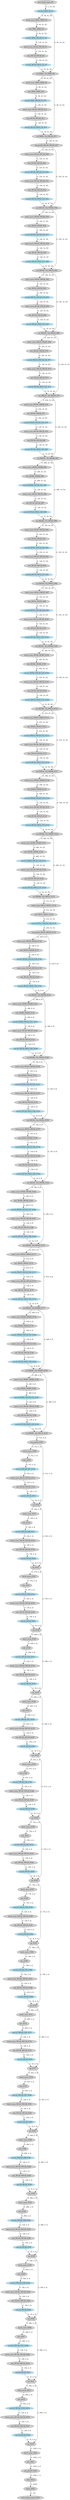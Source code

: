 strict digraph  {
"0 /nncf_model_input_0" [id=0, label="nncf_model_input_#0", style=filled, type=nncf_model_input];
"1 DenseNet/NNCFConv2d[conv1]/conv2d_0" [color=lightblue, id=1, label="conv2d_OW64_G0_#1", style=filled, type=conv2d];
"2 DenseNet/Sequential[dense1]/Bottleneck[0]/NNCFBatchNorm[bn1]/batch_norm_0" [id=2, label="batch_norm_IW64_OW64_#2", style=filled, type=batch_norm];
"3 DenseNet/Sequential[dense1]/Bottleneck[0]/relu_0" [id=3, label="relu_IW64_OW64_#3", style=filled, type=relu];
"4 DenseNet/Sequential[dense1]/Bottleneck[0]/NNCFConv2d[conv1]/conv2d_0" [color=lightblue, id=4, label="conv2d_IW64_OW128_G1_#4", style=filled, type=conv2d];
"5 DenseNet/Sequential[dense1]/Bottleneck[0]/NNCFBatchNorm[bn2]/batch_norm_0" [id=5, label="batch_norm_IW128_OW128_#5", style=filled, type=batch_norm];
"6 DenseNet/Sequential[dense1]/Bottleneck[0]/relu_1" [id=6, label="relu_IW128_OW128_#6", style=filled, type=relu];
"7 DenseNet/Sequential[dense1]/Bottleneck[0]/NNCFConv2d[conv2]/conv2d_0" [color=lightblue, id=7, label="conv2d_IW128_OW32_G2_#7", style=filled, type=conv2d];
"8 DenseNet/Sequential[dense1]/Bottleneck[0]/cat_0" [id=8, label="cat_IW[64, 32]_OW96_#8", style=filled, type=cat];
"9 DenseNet/Sequential[dense1]/Bottleneck[1]/NNCFBatchNorm[bn1]/batch_norm_0" [id=9, label="batch_norm_IW96_OW96_#9", style=filled, type=batch_norm];
"10 DenseNet/Sequential[dense1]/Bottleneck[1]/relu_0" [id=10, label="relu_IW96_OW96_#10", style=filled, type=relu];
"11 DenseNet/Sequential[dense1]/Bottleneck[1]/NNCFConv2d[conv1]/conv2d_0" [color=lightblue, id=11, label="conv2d_IW96_OW128_G3_#11", style=filled, type=conv2d];
"12 DenseNet/Sequential[dense1]/Bottleneck[1]/NNCFBatchNorm[bn2]/batch_norm_0" [id=12, label="batch_norm_IW128_OW128_#12", style=filled, type=batch_norm];
"13 DenseNet/Sequential[dense1]/Bottleneck[1]/relu_1" [id=13, label="relu_IW128_OW128_#13", style=filled, type=relu];
"14 DenseNet/Sequential[dense1]/Bottleneck[1]/NNCFConv2d[conv2]/conv2d_0" [color=lightblue, id=14, label="conv2d_IW128_OW32_G4_#14", style=filled, type=conv2d];
"15 DenseNet/Sequential[dense1]/Bottleneck[1]/cat_0" [id=15, label="cat_IW[96, 32]_OW128_#15", style=filled, type=cat];
"16 DenseNet/Transition[trans1]/avg_pool2d_0" [id=16, label="avg_pool2d_IW128_OW128_#47", style=filled, type=avg_pool2d];
"17 DenseNet/Sequential[dense2]/Bottleneck[0]/NNCFBatchNorm[bn1]/batch_norm_0" [id=17, label="batch_norm_IW128_OW128_#48", style=filled, type=batch_norm];
"18 DenseNet/Sequential[dense2]/Bottleneck[0]/relu_0" [id=18, label="relu_IW128_OW128_#49", style=filled, type=relu];
"19 DenseNet/Sequential[dense2]/Bottleneck[0]/NNCFConv2d[conv1]/conv2d_0" [color=lightblue, id=19, label="conv2d_IW128_OW128_G14_#50", style=filled, type=conv2d];
"20 DenseNet/Sequential[dense2]/Bottleneck[0]/NNCFBatchNorm[bn2]/batch_norm_0" [id=20, label="batch_norm_IW128_OW128_#51", style=filled, type=batch_norm];
"21 DenseNet/Sequential[dense2]/Bottleneck[0]/relu_1" [id=21, label="relu_IW128_OW128_#52", style=filled, type=relu];
"22 DenseNet/Sequential[dense2]/Bottleneck[0]/NNCFConv2d[conv2]/conv2d_0" [color=lightblue, id=22, label="conv2d_IW128_OW32_G15_#53", style=filled, type=conv2d];
"23 DenseNet/Sequential[dense2]/Bottleneck[0]/cat_0" [id=23, label="cat_IW[128, 32]_OW160_#54", style=filled, type=cat];
"24 DenseNet/Sequential[dense2]/Bottleneck[1]/NNCFBatchNorm[bn1]/batch_norm_0" [id=24, label="batch_norm_IW160_OW160_#55", style=filled, type=batch_norm];
"25 DenseNet/Sequential[dense2]/Bottleneck[1]/relu_0" [id=25, label="relu_IW160_OW160_#56", style=filled, type=relu];
"26 DenseNet/Sequential[dense2]/Bottleneck[1]/NNCFConv2d[conv1]/conv2d_0" [color=lightblue, id=26, label="conv2d_IW160_OW128_G16_#57", style=filled, type=conv2d];
"27 DenseNet/Sequential[dense2]/Bottleneck[1]/NNCFBatchNorm[bn2]/batch_norm_0" [id=27, label="batch_norm_IW128_OW128_#58", style=filled, type=batch_norm];
"28 DenseNet/Sequential[dense2]/Bottleneck[1]/relu_1" [id=28, label="relu_IW128_OW128_#59", style=filled, type=relu];
"29 DenseNet/Sequential[dense2]/Bottleneck[1]/NNCFConv2d[conv2]/conv2d_0" [color=lightblue, id=29, label="conv2d_IW128_OW32_G17_#60", style=filled, type=conv2d];
"30 DenseNet/Sequential[dense2]/Bottleneck[1]/cat_0" [id=30, label="cat_IW[160, 32]_OW192_#61", style=filled, type=cat];
"31 DenseNet/Sequential[dense2]/Bottleneck[2]/NNCFBatchNorm[bn1]/batch_norm_0" [id=31, label="batch_norm_IW192_OW192_#62", style=filled, type=batch_norm];
"32 DenseNet/Sequential[dense2]/Bottleneck[2]/relu_0" [id=32, label="relu_IW192_OW192_#63", style=filled, type=relu];
"33 DenseNet/Sequential[dense2]/Bottleneck[2]/NNCFConv2d[conv1]/conv2d_0" [color=lightblue, id=33, label="conv2d_IW192_OW128_G18_#64", style=filled, type=conv2d];
"34 DenseNet/Sequential[dense2]/Bottleneck[2]/NNCFBatchNorm[bn2]/batch_norm_0" [id=34, label="batch_norm_IW128_OW128_#65", style=filled, type=batch_norm];
"35 DenseNet/Sequential[dense2]/Bottleneck[2]/relu_1" [id=35, label="relu_IW128_OW128_#66", style=filled, type=relu];
"36 DenseNet/Sequential[dense2]/Bottleneck[2]/NNCFConv2d[conv2]/conv2d_0" [color=lightblue, id=36, label="conv2d_IW128_OW32_G19_#67", style=filled, type=conv2d];
"37 DenseNet/Sequential[dense2]/Bottleneck[2]/cat_0" [id=37, label="cat_IW[192, 32]_OW224_#68", style=filled, type=cat];
"38 DenseNet/Sequential[dense2]/Bottleneck[3]/NNCFBatchNorm[bn1]/batch_norm_0" [id=38, label="batch_norm_IW224_OW224_#69", style=filled, type=batch_norm];
"39 DenseNet/Sequential[dense2]/Bottleneck[3]/relu_0" [id=39, label="relu_IW224_OW224_#70", style=filled, type=relu];
"40 DenseNet/Sequential[dense2]/Bottleneck[3]/NNCFConv2d[conv1]/conv2d_0" [color=lightblue, id=40, label="conv2d_IW224_OW128_G20_#71", style=filled, type=conv2d];
"41 DenseNet/Sequential[dense2]/Bottleneck[3]/NNCFBatchNorm[bn2]/batch_norm_0" [id=41, label="batch_norm_IW128_OW128_#72", style=filled, type=batch_norm];
"42 DenseNet/Sequential[dense2]/Bottleneck[3]/relu_1" [id=42, label="relu_IW128_OW128_#73", style=filled, type=relu];
"43 DenseNet/Sequential[dense2]/Bottleneck[3]/NNCFConv2d[conv2]/conv2d_0" [color=lightblue, id=43, label="conv2d_IW128_OW32_G21_#74", style=filled, type=conv2d];
"44 DenseNet/Sequential[dense2]/Bottleneck[3]/cat_0" [id=44, label="cat_IW[224, 32]_OW256_#75", style=filled, type=cat];
"45 DenseNet/Sequential[dense2]/Bottleneck[4]/NNCFBatchNorm[bn1]/batch_norm_0" [id=45, label="batch_norm_IW256_OW256_#76", style=filled, type=batch_norm];
"46 DenseNet/Sequential[dense2]/Bottleneck[4]/relu_0" [id=46, label="relu_IW256_OW256_#77", style=filled, type=relu];
"47 DenseNet/Sequential[dense2]/Bottleneck[4]/NNCFConv2d[conv1]/conv2d_0" [color=lightblue, id=47, label="conv2d_IW256_OW128_G22_#78", style=filled, type=conv2d];
"48 DenseNet/Sequential[dense2]/Bottleneck[4]/NNCFBatchNorm[bn2]/batch_norm_0" [id=48, label="batch_norm_IW128_OW128_#79", style=filled, type=batch_norm];
"49 DenseNet/Sequential[dense2]/Bottleneck[4]/relu_1" [id=49, label="relu_IW128_OW128_#80", style=filled, type=relu];
"50 DenseNet/Sequential[dense2]/Bottleneck[4]/NNCFConv2d[conv2]/conv2d_0" [color=lightblue, id=50, label="conv2d_IW128_OW32_G23_#81", style=filled, type=conv2d];
"51 DenseNet/Sequential[dense2]/Bottleneck[4]/cat_0" [id=51, label="cat_IW[256, 32]_OW288_#82", style=filled, type=cat];
"52 DenseNet/Sequential[dense2]/Bottleneck[5]/NNCFBatchNorm[bn1]/batch_norm_0" [id=52, label="batch_norm_IW288_OW288_#83", style=filled, type=batch_norm];
"53 DenseNet/Sequential[dense2]/Bottleneck[5]/relu_0" [id=53, label="relu_IW288_OW288_#84", style=filled, type=relu];
"54 DenseNet/Sequential[dense2]/Bottleneck[5]/NNCFConv2d[conv1]/conv2d_0" [color=lightblue, id=54, label="conv2d_IW288_OW128_G24_#85", style=filled, type=conv2d];
"55 DenseNet/Sequential[dense2]/Bottleneck[5]/NNCFBatchNorm[bn2]/batch_norm_0" [id=55, label="batch_norm_IW128_OW128_#86", style=filled, type=batch_norm];
"56 DenseNet/Sequential[dense2]/Bottleneck[5]/relu_1" [id=56, label="relu_IW128_OW128_#87", style=filled, type=relu];
"57 DenseNet/Sequential[dense2]/Bottleneck[5]/NNCFConv2d[conv2]/conv2d_0" [color=lightblue, id=57, label="conv2d_IW128_OW32_G25_#88", style=filled, type=conv2d];
"58 DenseNet/Sequential[dense2]/Bottleneck[5]/cat_0" [id=58, label="cat_IW[288, 32]_OW320_#89", style=filled, type=cat];
"59 DenseNet/Sequential[dense2]/Bottleneck[6]/NNCFBatchNorm[bn1]/batch_norm_0" [id=59, label="batch_norm_IW320_OW320_#90", style=filled, type=batch_norm];
"60 DenseNet/Sequential[dense2]/Bottleneck[6]/relu_0" [id=60, label="relu_IW320_OW320_#91", style=filled, type=relu];
"61 DenseNet/Sequential[dense2]/Bottleneck[6]/NNCFConv2d[conv1]/conv2d_0" [color=lightblue, id=61, label="conv2d_IW320_OW128_G26_#92", style=filled, type=conv2d];
"62 DenseNet/Sequential[dense2]/Bottleneck[6]/NNCFBatchNorm[bn2]/batch_norm_0" [id=62, label="batch_norm_IW128_OW128_#93", style=filled, type=batch_norm];
"63 DenseNet/Sequential[dense2]/Bottleneck[6]/relu_1" [id=63, label="relu_IW128_OW128_#94", style=filled, type=relu];
"64 DenseNet/Sequential[dense2]/Bottleneck[6]/NNCFConv2d[conv2]/conv2d_0" [color=lightblue, id=64, label="conv2d_IW128_OW32_G27_#95", style=filled, type=conv2d];
"65 DenseNet/Sequential[dense2]/Bottleneck[6]/cat_0" [id=65, label="cat_IW[320, 32]_OW352_#96", style=filled, type=cat];
"66 DenseNet/Sequential[dense2]/Bottleneck[7]/NNCFBatchNorm[bn1]/batch_norm_0" [id=66, label="batch_norm_IW352_OW352_#97", style=filled, type=batch_norm];
"67 DenseNet/Sequential[dense2]/Bottleneck[7]/relu_0" [id=67, label="relu_IW352_OW352_#98", style=filled, type=relu];
"68 DenseNet/Sequential[dense2]/Bottleneck[7]/NNCFConv2d[conv1]/conv2d_0" [color=lightblue, id=68, label="conv2d_IW352_OW128_G28_#99", style=filled, type=conv2d];
"69 DenseNet/Sequential[dense2]/Bottleneck[7]/NNCFBatchNorm[bn2]/batch_norm_0" [id=69, label="batch_norm_IW128_OW128_#100", style=filled, type=batch_norm];
"70 DenseNet/Sequential[dense2]/Bottleneck[7]/relu_1" [id=70, label="relu_IW128_OW128_#101", style=filled, type=relu];
"71 DenseNet/Sequential[dense2]/Bottleneck[7]/NNCFConv2d[conv2]/conv2d_0" [color=lightblue, id=71, label="conv2d_IW128_OW32_G29_#102", style=filled, type=conv2d];
"72 DenseNet/Sequential[dense2]/Bottleneck[7]/cat_0" [id=72, label="cat_IW[352, 32]_OW384_#103", style=filled, type=cat];
"73 DenseNet/Sequential[dense2]/Bottleneck[8]/NNCFBatchNorm[bn1]/batch_norm_0" [id=73, label="batch_norm_IW384_OW384_#104", style=filled, type=batch_norm];
"74 DenseNet/Sequential[dense2]/Bottleneck[8]/relu_0" [id=74, label="relu_IW384_OW384_#105", style=filled, type=relu];
"75 DenseNet/Sequential[dense2]/Bottleneck[8]/NNCFConv2d[conv1]/conv2d_0" [color=lightblue, id=75, label="conv2d_IW384_OW128_G30_#106", style=filled, type=conv2d];
"76 DenseNet/Sequential[dense2]/Bottleneck[8]/NNCFBatchNorm[bn2]/batch_norm_0" [id=76, label="batch_norm_IW128_OW128_#107", style=filled, type=batch_norm];
"77 DenseNet/Sequential[dense2]/Bottleneck[8]/relu_1" [id=77, label="relu_IW128_OW128_#108", style=filled, type=relu];
"78 DenseNet/Sequential[dense2]/Bottleneck[8]/NNCFConv2d[conv2]/conv2d_0" [color=lightblue, id=78, label="conv2d_IW128_OW32_G31_#109", style=filled, type=conv2d];
"79 DenseNet/Sequential[dense2]/Bottleneck[8]/cat_0" [id=79, label="cat_IW[384, 32]_OW416_#110", style=filled, type=cat];
"80 DenseNet/Sequential[dense2]/Bottleneck[9]/NNCFBatchNorm[bn1]/batch_norm_0" [id=80, label="batch_norm_IW416_OW416_#111", style=filled, type=batch_norm];
"81 DenseNet/Sequential[dense2]/Bottleneck[9]/relu_0" [id=81, label="relu_IW416_OW416_#112", style=filled, type=relu];
"82 DenseNet/Sequential[dense2]/Bottleneck[9]/NNCFConv2d[conv1]/conv2d_0" [color=lightblue, id=82, label="conv2d_IW416_OW128_G32_#113", style=filled, type=conv2d];
"83 DenseNet/Sequential[dense2]/Bottleneck[9]/NNCFBatchNorm[bn2]/batch_norm_0" [id=83, label="batch_norm_IW128_OW128_#114", style=filled, type=batch_norm];
"84 DenseNet/Sequential[dense2]/Bottleneck[9]/relu_1" [id=84, label="relu_IW128_OW128_#115", style=filled, type=relu];
"85 DenseNet/Sequential[dense2]/Bottleneck[9]/NNCFConv2d[conv2]/conv2d_0" [color=lightblue, id=85, label="conv2d_IW128_OW32_G33_#116", style=filled, type=conv2d];
"86 DenseNet/Sequential[dense2]/Bottleneck[9]/cat_0" [id=86, label="cat_IW[416, 32]_OW448_#117", style=filled, type=cat];
"87 DenseNet/Sequential[dense2]/Bottleneck[10]/NNCFBatchNorm[bn1]/batch_norm_0" [id=87, label="batch_norm_IW448_OW448_#118", style=filled, type=batch_norm];
"88 DenseNet/Sequential[dense2]/Bottleneck[10]/relu_0" [id=88, label="relu_IW448_OW448_#119", style=filled, type=relu];
"89 DenseNet/Sequential[dense2]/Bottleneck[10]/NNCFConv2d[conv1]/conv2d_0" [color=lightblue, id=89, label="conv2d_IW448_OW128_G34_#120", style=filled, type=conv2d];
"90 DenseNet/Sequential[dense2]/Bottleneck[10]/NNCFBatchNorm[bn2]/batch_norm_0" [id=90, label="batch_norm_IW128_OW128_#121", style=filled, type=batch_norm];
"91 DenseNet/Sequential[dense2]/Bottleneck[10]/relu_1" [id=91, label="relu_IW128_OW128_#122", style=filled, type=relu];
"92 DenseNet/Sequential[dense2]/Bottleneck[10]/NNCFConv2d[conv2]/conv2d_0" [color=lightblue, id=92, label="conv2d_IW128_OW32_G35_#123", style=filled, type=conv2d];
"93 DenseNet/Sequential[dense2]/Bottleneck[10]/cat_0" [id=93, label="cat_IW[448, 32]_OW480_#124", style=filled, type=cat];
"94 DenseNet/Sequential[dense2]/Bottleneck[11]/NNCFBatchNorm[bn1]/batch_norm_0" [id=94, label="batch_norm_IW480_OW480_#125", style=filled, type=batch_norm];
"95 DenseNet/Sequential[dense2]/Bottleneck[11]/relu_0" [id=95, label="relu_IW480_OW480_#126", style=filled, type=relu];
"96 DenseNet/Sequential[dense2]/Bottleneck[11]/NNCFConv2d[conv1]/conv2d_0" [color=lightblue, id=96, label="conv2d_IW480_OW128_G36_#127", style=filled, type=conv2d];
"97 DenseNet/Sequential[dense2]/Bottleneck[11]/NNCFBatchNorm[bn2]/batch_norm_0" [id=97, label="batch_norm_IW128_OW128_#128", style=filled, type=batch_norm];
"98 DenseNet/Sequential[dense2]/Bottleneck[11]/relu_1" [id=98, label="relu_IW128_OW128_#129", style=filled, type=relu];
"99 DenseNet/Sequential[dense2]/Bottleneck[11]/NNCFConv2d[conv2]/conv2d_0" [color=lightblue, id=99, label="conv2d_IW128_OW32_G37_#130", style=filled, type=conv2d];
"100 DenseNet/Sequential[dense2]/Bottleneck[11]/cat_0" [id=100, label="cat_IW[480, 32]_OW512_#131", style=filled, type=cat];
"101 DenseNet/Transition[trans2]/NNCFBatchNorm[bn]/batch_norm_0" [id=101, label="batch_norm_IW512_OW512_#132", style=filled, type=batch_norm];
"102 DenseNet/Transition[trans2]/relu_0" [id=102, label="relu_IW512_OW512_#133", style=filled, type=relu];
"103 DenseNet/Transition[trans2]/NNCFConv2d[conv]/conv2d_0" [color=lightblue, id=103, label="conv2d_IW512_OW256_G38_#134", style=filled, type=conv2d];
"104 DenseNet/Transition[trans2]/avg_pool2d_0" [id=104, label="avg_pool2d_IW256_OW256_#135", style=filled, type=avg_pool2d];
"105 DenseNet/Sequential[dense3]/Bottleneck[0]/NNCFBatchNorm[bn1]/batch_norm_0" [id=105, label="batch_norm_IW256_OW256_#136", style=filled, type=batch_norm];
"106 DenseNet/Sequential[dense3]/Bottleneck[0]/relu_0" [id=106, label="relu_IW256_OW256_#137", style=filled, type=relu];
"107 DenseNet/Sequential[dense3]/Bottleneck[0]/NNCFConv2d[conv1]/conv2d_0" [color=lightblue, id=107, label="conv2d_IW256_OW128_G39_#138", style=filled, type=conv2d];
"108 DenseNet/Sequential[dense3]/Bottleneck[0]/NNCFBatchNorm[bn2]/batch_norm_0" [id=108, label="batch_norm_IW128_OW128_#139", style=filled, type=batch_norm];
"109 DenseNet/Sequential[dense3]/Bottleneck[0]/relu_1" [id=109, label="relu_IW128_OW128_#140", style=filled, type=relu];
"110 DenseNet/Sequential[dense3]/Bottleneck[0]/NNCFConv2d[conv2]/conv2d_0" [color=lightblue, id=110, label="conv2d_IW128_OW32_G40_#141", style=filled, type=conv2d];
"111 DenseNet/Sequential[dense3]/Bottleneck[0]/cat_0" [id=111, label="cat_IW[256, 32]_OW288_#142", style=filled, type=cat];
"112 DenseNet/Sequential[dense3]/Bottleneck[1]/NNCFBatchNorm[bn1]/batch_norm_0" [id=112, label="batch_norm_IW288_OW288_#143", style=filled, type=batch_norm];
"113 DenseNet/Sequential[dense3]/Bottleneck[1]/relu_0" [id=113, label="relu_IW288_OW288_#144", style=filled, type=relu];
"114 DenseNet/Sequential[dense3]/Bottleneck[1]/NNCFConv2d[conv1]/conv2d_0" [color=lightblue, id=114, label="conv2d_IW288_OW128_G41_#145", style=filled, type=conv2d];
"115 DenseNet/Sequential[dense3]/Bottleneck[1]/NNCFBatchNorm[bn2]/batch_norm_0" [id=115, label="batch_norm_IW128_OW128_#146", style=filled, type=batch_norm];
"116 DenseNet/Sequential[dense3]/Bottleneck[1]/relu_1" [id=116, label="relu_IW128_OW128_#147", style=filled, type=relu];
"117 DenseNet/Sequential[dense3]/Bottleneck[1]/NNCFConv2d[conv2]/conv2d_0" [color=lightblue, id=117, label="conv2d_IW128_OW32_G42_#148", style=filled, type=conv2d];
"118 DenseNet/Sequential[dense3]/Bottleneck[1]/cat_0" [id=118, label="cat_IW[288, 32]_OW320_#149", style=filled, type=cat];
"119 DenseNet/Sequential[dense3]/Bottleneck[2]/NNCFBatchNorm[bn1]/batch_norm_0" [id=119, label="batch_norm_IW320_OW320_#150", style=filled, type=batch_norm];
"120 DenseNet/Sequential[dense3]/Bottleneck[2]/relu_0" [id=120, label="relu_IW320_OW320_#151", style=filled, type=relu];
"121 DenseNet/Sequential[dense3]/Bottleneck[2]/NNCFConv2d[conv1]/conv2d_0" [color=lightblue, id=121, label="conv2d_IW320_OW128_G43_#152", style=filled, type=conv2d];
"122 DenseNet/Sequential[dense3]/Bottleneck[2]/NNCFBatchNorm[bn2]/batch_norm_0" [id=122, label="batch_norm_IW128_OW128_#153", style=filled, type=batch_norm];
"123 DenseNet/Sequential[dense3]/Bottleneck[2]/relu_1" [id=123, label="relu_IW128_OW128_#154", style=filled, type=relu];
"124 DenseNet/Sequential[dense3]/Bottleneck[2]/NNCFConv2d[conv2]/conv2d_0" [color=lightblue, id=124, label="conv2d_IW128_OW32_G44_#155", style=filled, type=conv2d];
"125 DenseNet/Sequential[dense3]/Bottleneck[2]/cat_0" [id=125, label="cat_IW[320, 32]_OW352_#156", style=filled, type=cat];
"126 DenseNet/Sequential[dense3]/Bottleneck[3]/NNCFBatchNorm[bn1]/batch_norm_0" [id=126, label="batch_norm_IW352_OW352_#157", style=filled, type=batch_norm];
"127 DenseNet/Sequential[dense3]/Bottleneck[3]/relu_0" [id=127, label="relu_IW352_OW352_#158", style=filled, type=relu];
"128 DenseNet/Sequential[dense3]/Bottleneck[3]/NNCFConv2d[conv1]/conv2d_0" [color=lightblue, id=128, label="conv2d_IW352_OW128_G45_#159", style=filled, type=conv2d];
"129 DenseNet/Sequential[dense3]/Bottleneck[3]/NNCFBatchNorm[bn2]/batch_norm_0" [id=129, label="batch_norm_IW128_OW128_#160", style=filled, type=batch_norm];
"130 DenseNet/Sequential[dense3]/Bottleneck[3]/relu_1" [id=130, label="relu_IW128_OW128_#161", style=filled, type=relu];
"131 DenseNet/Sequential[dense3]/Bottleneck[3]/NNCFConv2d[conv2]/conv2d_0" [color=lightblue, id=131, label="conv2d_IW128_OW32_G46_#162", style=filled, type=conv2d];
"132 DenseNet/Sequential[dense3]/Bottleneck[3]/cat_0" [id=132, label="cat_IW[352, 32]_OW384_#163", style=filled, type=cat];
"133 DenseNet/Sequential[dense3]/Bottleneck[4]/NNCFBatchNorm[bn1]/batch_norm_0" [id=133, label="batch_norm_IW384_OW384_#164", style=filled, type=batch_norm];
"134 DenseNet/Sequential[dense3]/Bottleneck[4]/relu_0" [id=134, label="relu_IW384_OW384_#165", style=filled, type=relu];
"135 DenseNet/Sequential[dense3]/Bottleneck[4]/NNCFConv2d[conv1]/conv2d_0" [color=lightblue, id=135, label="conv2d_IW384_OW128_G47_#166", style=filled, type=conv2d];
"136 DenseNet/Sequential[dense3]/Bottleneck[4]/NNCFBatchNorm[bn2]/batch_norm_0" [id=136, label="batch_norm_IW128_OW128_#167", style=filled, type=batch_norm];
"137 DenseNet/Sequential[dense3]/Bottleneck[4]/relu_1" [id=137, label="relu_IW128_OW128_#168", style=filled, type=relu];
"138 DenseNet/Sequential[dense3]/Bottleneck[4]/NNCFConv2d[conv2]/conv2d_0" [color=lightblue, id=138, label="conv2d_IW128_OW32_G48_#169", style=filled, type=conv2d];
"139 DenseNet/Sequential[dense3]/Bottleneck[4]/cat_0" [id=139, label="cat_IW[384, 32]_OW416_#170", style=filled, type=cat];
"140 DenseNet/Sequential[dense3]/Bottleneck[5]/NNCFBatchNorm[bn1]/batch_norm_0" [id=140, label="batch_norm_IW416_OW416_#171", style=filled, type=batch_norm];
"141 DenseNet/Sequential[dense3]/Bottleneck[5]/relu_0" [id=141, label="relu_IW416_OW416_#172", style=filled, type=relu];
"142 DenseNet/Sequential[dense3]/Bottleneck[5]/NNCFConv2d[conv1]/conv2d_0" [color=lightblue, id=142, label="conv2d_IW416_OW128_G49_#173", style=filled, type=conv2d];
"143 DenseNet/Sequential[dense3]/Bottleneck[5]/NNCFBatchNorm[bn2]/batch_norm_0" [id=143, label="batch_norm_IW128_OW128_#174", style=filled, type=batch_norm];
"144 DenseNet/Sequential[dense3]/Bottleneck[5]/relu_1" [id=144, label="relu_IW128_OW128_#175", style=filled, type=relu];
"145 DenseNet/Sequential[dense3]/Bottleneck[5]/NNCFConv2d[conv2]/conv2d_0" [color=lightblue, id=145, label="conv2d_IW128_OW32_G50_#176", style=filled, type=conv2d];
"146 DenseNet/Sequential[dense3]/Bottleneck[5]/cat_0" [id=146, label="cat_IW[416, 32]_OW448_#177", style=filled, type=cat];
"147 DenseNet/Sequential[dense3]/Bottleneck[6]/NNCFBatchNorm[bn1]/batch_norm_0" [id=147, label="batch_norm_IW448_OW448_#178", style=filled, type=batch_norm];
"148 DenseNet/Sequential[dense3]/Bottleneck[6]/relu_0" [id=148, label="relu_IW448_OW448_#179", style=filled, type=relu];
"149 DenseNet/Sequential[dense3]/Bottleneck[6]/NNCFConv2d[conv1]/conv2d_0" [color=lightblue, id=149, label="conv2d_IW448_OW128_G51_#180", style=filled, type=conv2d];
"150 DenseNet/Sequential[dense3]/Bottleneck[6]/NNCFBatchNorm[bn2]/batch_norm_0" [id=150, label="batch_norm_IW128_OW128_#181", style=filled, type=batch_norm];
"151 DenseNet/Sequential[dense3]/Bottleneck[6]/relu_1" [id=151, label="relu_IW128_OW128_#182", style=filled, type=relu];
"152 DenseNet/Sequential[dense3]/Bottleneck[6]/NNCFConv2d[conv2]/conv2d_0" [color=lightblue, id=152, label="conv2d_IW128_OW32_G52_#183", style=filled, type=conv2d];
"153 DenseNet/Sequential[dense3]/Bottleneck[6]/cat_0" [id=153, label="cat_IW[448, 32]_OW480_#184", style=filled, type=cat];
"154 DenseNet/Sequential[dense3]/Bottleneck[7]/NNCFBatchNorm[bn1]/batch_norm_0" [id=154, label="batch_norm_IW480_OW480_#185", style=filled, type=batch_norm];
"155 DenseNet/Sequential[dense3]/Bottleneck[7]/relu_0" [id=155, label="relu_IW480_OW480_#186", style=filled, type=relu];
"156 DenseNet/Sequential[dense3]/Bottleneck[7]/NNCFConv2d[conv1]/conv2d_0" [color=lightblue, id=156, label="conv2d_IW480_OW128_G53_#187", style=filled, type=conv2d];
"157 DenseNet/Sequential[dense3]/Bottleneck[7]/NNCFBatchNorm[bn2]/batch_norm_0" [id=157, label="batch_norm_IW128_OW128_#188", style=filled, type=batch_norm];
"158 DenseNet/Sequential[dense3]/Bottleneck[7]/relu_1" [id=158, label="relu_IW128_OW128_#189", style=filled, type=relu];
"159 DenseNet/Sequential[dense3]/Bottleneck[7]/NNCFConv2d[conv2]/conv2d_0" [color=lightblue, id=159, label="conv2d_IW128_OW32_G54_#190", style=filled, type=conv2d];
"160 DenseNet/Sequential[dense3]/Bottleneck[7]/cat_0" [id=160, label="cat_IW[480, 32]_OW512_#191", style=filled, type=cat];
"161 DenseNet/Transition[trans3]/avg_pool2d_0" [id=161, label="avg_pool2d_#307", style=filled, type=avg_pool2d];
"162 DenseNet/Sequential[dense4]/Bottleneck[0]/NNCFBatchNorm[bn1]/batch_norm_0" [id=162, label="batch_norm_#308", style=filled, type=batch_norm];
"163 DenseNet/Sequential[dense4]/Bottleneck[0]/relu_0" [id=163, label="relu_#309", style=filled, type=relu];
"164 DenseNet/Sequential[dense4]/Bottleneck[0]/NNCFConv2d[conv1]/conv2d_0" [color=lightblue, id=164, label="conv2d_OW128_G87_#310", style=filled, type=conv2d];
"165 DenseNet/Sequential[dense4]/Bottleneck[0]/NNCFBatchNorm[bn2]/batch_norm_0" [id=165, label="batch_norm_IW128_OW128_#311", style=filled, type=batch_norm];
"166 DenseNet/Sequential[dense4]/Bottleneck[0]/relu_1" [id=166, label="relu_IW128_OW128_#312", style=filled, type=relu];
"167 DenseNet/Sequential[dense4]/Bottleneck[0]/NNCFConv2d[conv2]/conv2d_0" [color=lightblue, id=167, label="conv2d_IW128_#313", style=filled, type=conv2d];
"168 DenseNet/Sequential[dense4]/Bottleneck[0]/cat_0" [id=168, label="cat_#314", style=filled, type=cat];
"169 DenseNet/Sequential[dense4]/Bottleneck[1]/NNCFBatchNorm[bn1]/batch_norm_0" [id=169, label="batch_norm_#315", style=filled, type=batch_norm];
"170 DenseNet/Sequential[dense4]/Bottleneck[1]/relu_0" [id=170, label="relu_#316", style=filled, type=relu];
"171 DenseNet/Sequential[dense4]/Bottleneck[1]/NNCFConv2d[conv1]/conv2d_0" [color=lightblue, id=171, label="conv2d_OW128_G88_#317", style=filled, type=conv2d];
"172 DenseNet/Sequential[dense4]/Bottleneck[1]/NNCFBatchNorm[bn2]/batch_norm_0" [id=172, label="batch_norm_IW128_OW128_#318", style=filled, type=batch_norm];
"173 DenseNet/Sequential[dense4]/Bottleneck[1]/relu_1" [id=173, label="relu_IW128_OW128_#319", style=filled, type=relu];
"174 DenseNet/Sequential[dense4]/Bottleneck[1]/NNCFConv2d[conv2]/conv2d_0" [color=lightblue, id=174, label="conv2d_IW128_#320", style=filled, type=conv2d];
"175 DenseNet/Sequential[dense4]/Bottleneck[1]/cat_0" [id=175, label="cat_#321", style=filled, type=cat];
"176 DenseNet/Sequential[dense4]/Bottleneck[2]/NNCFBatchNorm[bn1]/batch_norm_0" [id=176, label="batch_norm_#322", style=filled, type=batch_norm];
"177 DenseNet/Sequential[dense4]/Bottleneck[2]/relu_0" [id=177, label="relu_#323", style=filled, type=relu];
"178 DenseNet/Sequential[dense4]/Bottleneck[2]/NNCFConv2d[conv1]/conv2d_0" [color=lightblue, id=178, label="conv2d_OW128_G89_#324", style=filled, type=conv2d];
"179 DenseNet/Sequential[dense4]/Bottleneck[2]/NNCFBatchNorm[bn2]/batch_norm_0" [id=179, label="batch_norm_IW128_OW128_#325", style=filled, type=batch_norm];
"180 DenseNet/Sequential[dense4]/Bottleneck[2]/relu_1" [id=180, label="relu_IW128_OW128_#326", style=filled, type=relu];
"181 DenseNet/Sequential[dense4]/Bottleneck[2]/NNCFConv2d[conv2]/conv2d_0" [color=lightblue, id=181, label="conv2d_IW128_#327", style=filled, type=conv2d];
"182 DenseNet/Sequential[dense4]/Bottleneck[2]/cat_0" [id=182, label="cat_#328", style=filled, type=cat];
"183 DenseNet/Sequential[dense4]/Bottleneck[3]/NNCFBatchNorm[bn1]/batch_norm_0" [id=183, label="batch_norm_#329", style=filled, type=batch_norm];
"184 DenseNet/Sequential[dense4]/Bottleneck[3]/relu_0" [id=184, label="relu_#330", style=filled, type=relu];
"185 DenseNet/Sequential[dense4]/Bottleneck[3]/NNCFConv2d[conv1]/conv2d_0" [color=lightblue, id=185, label="conv2d_OW128_G90_#331", style=filled, type=conv2d];
"186 DenseNet/Sequential[dense4]/Bottleneck[3]/NNCFBatchNorm[bn2]/batch_norm_0" [id=186, label="batch_norm_IW128_OW128_#332", style=filled, type=batch_norm];
"187 DenseNet/Sequential[dense4]/Bottleneck[3]/relu_1" [id=187, label="relu_IW128_OW128_#333", style=filled, type=relu];
"188 DenseNet/Sequential[dense4]/Bottleneck[3]/NNCFConv2d[conv2]/conv2d_0" [color=lightblue, id=188, label="conv2d_IW128_#334", style=filled, type=conv2d];
"189 DenseNet/Sequential[dense4]/Bottleneck[3]/cat_0" [id=189, label="cat_#335", style=filled, type=cat];
"190 DenseNet/Sequential[dense4]/Bottleneck[4]/NNCFBatchNorm[bn1]/batch_norm_0" [id=190, label="batch_norm_#336", style=filled, type=batch_norm];
"191 DenseNet/Sequential[dense4]/Bottleneck[4]/relu_0" [id=191, label="relu_#337", style=filled, type=relu];
"192 DenseNet/Sequential[dense4]/Bottleneck[4]/NNCFConv2d[conv1]/conv2d_0" [color=lightblue, id=192, label="conv2d_OW128_G91_#338", style=filled, type=conv2d];
"193 DenseNet/Sequential[dense4]/Bottleneck[4]/NNCFBatchNorm[bn2]/batch_norm_0" [id=193, label="batch_norm_IW128_OW128_#339", style=filled, type=batch_norm];
"194 DenseNet/Sequential[dense4]/Bottleneck[4]/relu_1" [id=194, label="relu_IW128_OW128_#340", style=filled, type=relu];
"195 DenseNet/Sequential[dense4]/Bottleneck[4]/NNCFConv2d[conv2]/conv2d_0" [color=lightblue, id=195, label="conv2d_IW128_#341", style=filled, type=conv2d];
"196 DenseNet/Sequential[dense4]/Bottleneck[4]/cat_0" [id=196, label="cat_#342", style=filled, type=cat];
"197 DenseNet/Sequential[dense4]/Bottleneck[5]/NNCFBatchNorm[bn1]/batch_norm_0" [id=197, label="batch_norm_#343", style=filled, type=batch_norm];
"198 DenseNet/Sequential[dense4]/Bottleneck[5]/relu_0" [id=198, label="relu_#344", style=filled, type=relu];
"199 DenseNet/Sequential[dense4]/Bottleneck[5]/NNCFConv2d[conv1]/conv2d_0" [color=lightblue, id=199, label="conv2d_OW128_G92_#345", style=filled, type=conv2d];
"200 DenseNet/Sequential[dense4]/Bottleneck[5]/NNCFBatchNorm[bn2]/batch_norm_0" [id=200, label="batch_norm_IW128_OW128_#346", style=filled, type=batch_norm];
"201 DenseNet/Sequential[dense4]/Bottleneck[5]/relu_1" [id=201, label="relu_IW128_OW128_#347", style=filled, type=relu];
"202 DenseNet/Sequential[dense4]/Bottleneck[5]/NNCFConv2d[conv2]/conv2d_0" [color=lightblue, id=202, label="conv2d_IW128_#348", style=filled, type=conv2d];
"203 DenseNet/Sequential[dense4]/Bottleneck[5]/cat_0" [id=203, label="cat_#349", style=filled, type=cat];
"204 DenseNet/Sequential[dense4]/Bottleneck[6]/NNCFBatchNorm[bn1]/batch_norm_0" [id=204, label="batch_norm_#350", style=filled, type=batch_norm];
"205 DenseNet/Sequential[dense4]/Bottleneck[6]/relu_0" [id=205, label="relu_#351", style=filled, type=relu];
"206 DenseNet/Sequential[dense4]/Bottleneck[6]/NNCFConv2d[conv1]/conv2d_0" [color=lightblue, id=206, label="conv2d_OW128_G93_#352", style=filled, type=conv2d];
"207 DenseNet/Sequential[dense4]/Bottleneck[6]/NNCFBatchNorm[bn2]/batch_norm_0" [id=207, label="batch_norm_IW128_OW128_#353", style=filled, type=batch_norm];
"208 DenseNet/Sequential[dense4]/Bottleneck[6]/relu_1" [id=208, label="relu_IW128_OW128_#354", style=filled, type=relu];
"209 DenseNet/Sequential[dense4]/Bottleneck[6]/NNCFConv2d[conv2]/conv2d_0" [color=lightblue, id=209, label="conv2d_IW128_#355", style=filled, type=conv2d];
"210 DenseNet/Sequential[dense4]/Bottleneck[6]/cat_0" [id=210, label="cat_#356", style=filled, type=cat];
"211 DenseNet/Sequential[dense4]/Bottleneck[7]/NNCFBatchNorm[bn1]/batch_norm_0" [id=211, label="batch_norm_#357", style=filled, type=batch_norm];
"212 DenseNet/Sequential[dense4]/Bottleneck[7]/relu_0" [id=212, label="relu_#358", style=filled, type=relu];
"213 DenseNet/Sequential[dense4]/Bottleneck[7]/NNCFConv2d[conv1]/conv2d_0" [color=lightblue, id=213, label="conv2d_OW128_G94_#359", style=filled, type=conv2d];
"214 DenseNet/Sequential[dense4]/Bottleneck[7]/NNCFBatchNorm[bn2]/batch_norm_0" [id=214, label="batch_norm_IW128_OW128_#360", style=filled, type=batch_norm];
"215 DenseNet/Sequential[dense4]/Bottleneck[7]/relu_1" [id=215, label="relu_IW128_OW128_#361", style=filled, type=relu];
"216 DenseNet/Sequential[dense4]/Bottleneck[7]/NNCFConv2d[conv2]/conv2d_0" [color=lightblue, id=216, label="conv2d_IW128_#362", style=filled, type=conv2d];
"217 DenseNet/Sequential[dense4]/Bottleneck[7]/cat_0" [id=217, label="cat_#363", style=filled, type=cat];
"218 DenseNet/Sequential[dense4]/Bottleneck[8]/NNCFBatchNorm[bn1]/batch_norm_0" [id=218, label="batch_norm_#364", style=filled, type=batch_norm];
"219 DenseNet/Sequential[dense4]/Bottleneck[8]/relu_0" [id=219, label="relu_#365", style=filled, type=relu];
"220 DenseNet/Sequential[dense4]/Bottleneck[8]/NNCFConv2d[conv1]/conv2d_0" [color=lightblue, id=220, label="conv2d_OW128_G95_#366", style=filled, type=conv2d];
"221 DenseNet/Sequential[dense4]/Bottleneck[8]/NNCFBatchNorm[bn2]/batch_norm_0" [id=221, label="batch_norm_IW128_OW128_#367", style=filled, type=batch_norm];
"222 DenseNet/Sequential[dense4]/Bottleneck[8]/relu_1" [id=222, label="relu_IW128_OW128_#368", style=filled, type=relu];
"223 DenseNet/Sequential[dense4]/Bottleneck[8]/NNCFConv2d[conv2]/conv2d_0" [color=lightblue, id=223, label="conv2d_IW128_#369", style=filled, type=conv2d];
"224 DenseNet/Sequential[dense4]/Bottleneck[8]/cat_0" [id=224, label="cat_#370", style=filled, type=cat];
"225 DenseNet/Sequential[dense4]/Bottleneck[9]/NNCFBatchNorm[bn1]/batch_norm_0" [id=225, label="batch_norm_#371", style=filled, type=batch_norm];
"226 DenseNet/Sequential[dense4]/Bottleneck[9]/relu_0" [id=226, label="relu_#372", style=filled, type=relu];
"227 DenseNet/Sequential[dense4]/Bottleneck[9]/NNCFConv2d[conv1]/conv2d_0" [color=lightblue, id=227, label="conv2d_OW128_G96_#373", style=filled, type=conv2d];
"228 DenseNet/Sequential[dense4]/Bottleneck[9]/NNCFBatchNorm[bn2]/batch_norm_0" [id=228, label="batch_norm_IW128_OW128_#374", style=filled, type=batch_norm];
"229 DenseNet/Sequential[dense4]/Bottleneck[9]/relu_1" [id=229, label="relu_IW128_OW128_#375", style=filled, type=relu];
"230 DenseNet/Sequential[dense4]/Bottleneck[9]/NNCFConv2d[conv2]/conv2d_0" [color=lightblue, id=230, label="conv2d_IW128_#376", style=filled, type=conv2d];
"231 DenseNet/Sequential[dense4]/Bottleneck[9]/cat_0" [id=231, label="cat_#377", style=filled, type=cat];
"232 DenseNet/Sequential[dense4]/Bottleneck[10]/NNCFBatchNorm[bn1]/batch_norm_0" [id=232, label="batch_norm_#378", style=filled, type=batch_norm];
"233 DenseNet/Sequential[dense4]/Bottleneck[10]/relu_0" [id=233, label="relu_#379", style=filled, type=relu];
"234 DenseNet/Sequential[dense4]/Bottleneck[10]/NNCFConv2d[conv1]/conv2d_0" [color=lightblue, id=234, label="conv2d_OW128_G97_#380", style=filled, type=conv2d];
"235 DenseNet/Sequential[dense4]/Bottleneck[10]/NNCFBatchNorm[bn2]/batch_norm_0" [id=235, label="batch_norm_IW128_OW128_#381", style=filled, type=batch_norm];
"236 DenseNet/Sequential[dense4]/Bottleneck[10]/relu_1" [id=236, label="relu_IW128_OW128_#382", style=filled, type=relu];
"237 DenseNet/Sequential[dense4]/Bottleneck[10]/NNCFConv2d[conv2]/conv2d_0" [color=lightblue, id=237, label="conv2d_IW128_#383", style=filled, type=conv2d];
"238 DenseNet/Sequential[dense4]/Bottleneck[10]/cat_0" [id=238, label="cat_#384", style=filled, type=cat];
"239 DenseNet/Sequential[dense4]/Bottleneck[11]/NNCFBatchNorm[bn1]/batch_norm_0" [id=239, label="batch_norm_#385", style=filled, type=batch_norm];
"240 DenseNet/Sequential[dense4]/Bottleneck[11]/relu_0" [id=240, label="relu_#386", style=filled, type=relu];
"241 DenseNet/Sequential[dense4]/Bottleneck[11]/NNCFConv2d[conv1]/conv2d_0" [color=lightblue, id=241, label="conv2d_OW128_G98_#387", style=filled, type=conv2d];
"242 DenseNet/Sequential[dense4]/Bottleneck[11]/NNCFBatchNorm[bn2]/batch_norm_0" [id=242, label="batch_norm_IW128_OW128_#388", style=filled, type=batch_norm];
"243 DenseNet/Sequential[dense4]/Bottleneck[11]/relu_1" [id=243, label="relu_IW128_OW128_#389", style=filled, type=relu];
"244 DenseNet/Sequential[dense4]/Bottleneck[11]/NNCFConv2d[conv2]/conv2d_0" [color=lightblue, id=244, label="conv2d_IW128_#390", style=filled, type=conv2d];
"245 DenseNet/Sequential[dense4]/Bottleneck[11]/cat_0" [id=245, label="cat_#391", style=filled, type=cat];
"246 DenseNet/Sequential[dense4]/Bottleneck[12]/NNCFBatchNorm[bn1]/batch_norm_0" [id=246, label="batch_norm_#392", style=filled, type=batch_norm];
"247 DenseNet/Sequential[dense4]/Bottleneck[12]/relu_0" [id=247, label="relu_#393", style=filled, type=relu];
"248 DenseNet/Sequential[dense4]/Bottleneck[12]/NNCFConv2d[conv1]/conv2d_0" [color=lightblue, id=248, label="conv2d_OW128_G99_#394", style=filled, type=conv2d];
"249 DenseNet/Sequential[dense4]/Bottleneck[12]/NNCFBatchNorm[bn2]/batch_norm_0" [id=249, label="batch_norm_IW128_OW128_#395", style=filled, type=batch_norm];
"250 DenseNet/Sequential[dense4]/Bottleneck[12]/relu_1" [id=250, label="relu_IW128_OW128_#396", style=filled, type=relu];
"251 DenseNet/Sequential[dense4]/Bottleneck[12]/NNCFConv2d[conv2]/conv2d_0" [color=lightblue, id=251, label="conv2d_IW128_#397", style=filled, type=conv2d];
"252 DenseNet/Sequential[dense4]/Bottleneck[12]/cat_0" [id=252, label="cat_#398", style=filled, type=cat];
"253 DenseNet/Sequential[dense4]/Bottleneck[13]/NNCFBatchNorm[bn1]/batch_norm_0" [id=253, label="batch_norm_#399", style=filled, type=batch_norm];
"254 DenseNet/Sequential[dense4]/Bottleneck[13]/relu_0" [id=254, label="relu_#400", style=filled, type=relu];
"255 DenseNet/Sequential[dense4]/Bottleneck[13]/NNCFConv2d[conv1]/conv2d_0" [color=lightblue, id=255, label="conv2d_OW128_G100_#401", style=filled, type=conv2d];
"256 DenseNet/Sequential[dense4]/Bottleneck[13]/NNCFBatchNorm[bn2]/batch_norm_0" [id=256, label="batch_norm_IW128_OW128_#402", style=filled, type=batch_norm];
"257 DenseNet/Sequential[dense4]/Bottleneck[13]/relu_1" [id=257, label="relu_IW128_OW128_#403", style=filled, type=relu];
"258 DenseNet/Sequential[dense4]/Bottleneck[13]/NNCFConv2d[conv2]/conv2d_0" [color=lightblue, id=258, label="conv2d_IW128_#404", style=filled, type=conv2d];
"259 DenseNet/Sequential[dense4]/Bottleneck[13]/cat_0" [id=259, label="cat_#405", style=filled, type=cat];
"260 DenseNet/Sequential[dense4]/Bottleneck[14]/NNCFBatchNorm[bn1]/batch_norm_0" [id=260, label="batch_norm_#406", style=filled, type=batch_norm];
"261 DenseNet/Sequential[dense4]/Bottleneck[14]/relu_0" [id=261, label="relu_#407", style=filled, type=relu];
"262 DenseNet/Sequential[dense4]/Bottleneck[14]/NNCFConv2d[conv1]/conv2d_0" [color=lightblue, id=262, label="conv2d_OW128_G101_#408", style=filled, type=conv2d];
"263 DenseNet/Sequential[dense4]/Bottleneck[14]/NNCFBatchNorm[bn2]/batch_norm_0" [id=263, label="batch_norm_IW128_OW128_#409", style=filled, type=batch_norm];
"264 DenseNet/Sequential[dense4]/Bottleneck[14]/relu_1" [id=264, label="relu_IW128_OW128_#410", style=filled, type=relu];
"265 DenseNet/Sequential[dense4]/Bottleneck[14]/NNCFConv2d[conv2]/conv2d_0" [color=lightblue, id=265, label="conv2d_IW128_#411", style=filled, type=conv2d];
"266 DenseNet/Sequential[dense4]/Bottleneck[14]/cat_0" [id=266, label="cat_#412", style=filled, type=cat];
"267 DenseNet/Sequential[dense4]/Bottleneck[15]/NNCFBatchNorm[bn1]/batch_norm_0" [id=267, label="batch_norm_#413", style=filled, type=batch_norm];
"268 DenseNet/Sequential[dense4]/Bottleneck[15]/relu_0" [id=268, label="relu_#414", style=filled, type=relu];
"269 DenseNet/Sequential[dense4]/Bottleneck[15]/NNCFConv2d[conv1]/conv2d_0" [color=lightblue, id=269, label="conv2d_OW128_G102_#415", style=filled, type=conv2d];
"270 DenseNet/Sequential[dense4]/Bottleneck[15]/NNCFBatchNorm[bn2]/batch_norm_0" [id=270, label="batch_norm_IW128_OW128_#416", style=filled, type=batch_norm];
"271 DenseNet/Sequential[dense4]/Bottleneck[15]/relu_1" [id=271, label="relu_IW128_OW128_#417", style=filled, type=relu];
"272 DenseNet/Sequential[dense4]/Bottleneck[15]/NNCFConv2d[conv2]/conv2d_0" [color=lightblue, id=272, label="conv2d_IW128_#418", style=filled, type=conv2d];
"273 DenseNet/Sequential[dense4]/Bottleneck[15]/cat_0" [id=273, label="cat_#419", style=filled, type=cat];
"274 DenseNet/NNCFBatchNorm[bn]/batch_norm_0" [id=274, label="batch_norm_#420", style=filled, type=batch_norm];
"275 DenseNet/relu_0" [id=275, label="relu_#421", style=filled, type=relu];
"276 DenseNet/avg_pool2d_0" [id=276, label="avg_pool2d_#422", style=filled, type=avg_pool2d];
"277 DenseNet/view_0" [id=277, label="view_#423", style=filled, type=view];
"278 DenseNet/NNCFLinear[linear]/linear_0" [id=278, label="linear_#424", style=filled, type=linear];
"279 /nncf_model_output_0" [id=279, label="nncf_model_output_#425", style=filled, type=nncf_model_output];
"0 /nncf_model_input_0" -> "1 DenseNet/NNCFConv2d[conv1]/conv2d_0"  [label="(1, 3, 32, 32)", style=solid];
"1 DenseNet/NNCFConv2d[conv1]/conv2d_0" -> "2 DenseNet/Sequential[dense1]/Bottleneck[0]/NNCFBatchNorm[bn1]/batch_norm_0"  [label="(1, 64, 32, 32)", style=solid];
"1 DenseNet/NNCFConv2d[conv1]/conv2d_0" -> "8 DenseNet/Sequential[dense1]/Bottleneck[0]/cat_0"  [label="(1, 64, 32, 32)", style=solid];
"2 DenseNet/Sequential[dense1]/Bottleneck[0]/NNCFBatchNorm[bn1]/batch_norm_0" -> "3 DenseNet/Sequential[dense1]/Bottleneck[0]/relu_0"  [label="(1, 64, 32, 32)", style=solid];
"3 DenseNet/Sequential[dense1]/Bottleneck[0]/relu_0" -> "4 DenseNet/Sequential[dense1]/Bottleneck[0]/NNCFConv2d[conv1]/conv2d_0"  [label="(1, 64, 32, 32)", style=solid];
"4 DenseNet/Sequential[dense1]/Bottleneck[0]/NNCFConv2d[conv1]/conv2d_0" -> "5 DenseNet/Sequential[dense1]/Bottleneck[0]/NNCFBatchNorm[bn2]/batch_norm_0"  [label="(1, 128, 32, 32)", style=solid];
"5 DenseNet/Sequential[dense1]/Bottleneck[0]/NNCFBatchNorm[bn2]/batch_norm_0" -> "6 DenseNet/Sequential[dense1]/Bottleneck[0]/relu_1"  [label="(1, 128, 32, 32)", style=solid];
"6 DenseNet/Sequential[dense1]/Bottleneck[0]/relu_1" -> "7 DenseNet/Sequential[dense1]/Bottleneck[0]/NNCFConv2d[conv2]/conv2d_0"  [label="(1, 128, 32, 32)", style=solid];
"7 DenseNet/Sequential[dense1]/Bottleneck[0]/NNCFConv2d[conv2]/conv2d_0" -> "8 DenseNet/Sequential[dense1]/Bottleneck[0]/cat_0"  [label="(1, 32, 32, 32)", style=solid];
"8 DenseNet/Sequential[dense1]/Bottleneck[0]/cat_0" -> "9 DenseNet/Sequential[dense1]/Bottleneck[1]/NNCFBatchNorm[bn1]/batch_norm_0"  [label="(1, 96, 32, 32)", style=solid];
"8 DenseNet/Sequential[dense1]/Bottleneck[0]/cat_0" -> "15 DenseNet/Sequential[dense1]/Bottleneck[1]/cat_0"  [label="(1, 96, 32, 32)", style=solid];
"9 DenseNet/Sequential[dense1]/Bottleneck[1]/NNCFBatchNorm[bn1]/batch_norm_0" -> "10 DenseNet/Sequential[dense1]/Bottleneck[1]/relu_0"  [label="(1, 96, 32, 32)", style=solid];
"10 DenseNet/Sequential[dense1]/Bottleneck[1]/relu_0" -> "11 DenseNet/Sequential[dense1]/Bottleneck[1]/NNCFConv2d[conv1]/conv2d_0"  [label="(1, 96, 32, 32)", style=solid];
"11 DenseNet/Sequential[dense1]/Bottleneck[1]/NNCFConv2d[conv1]/conv2d_0" -> "12 DenseNet/Sequential[dense1]/Bottleneck[1]/NNCFBatchNorm[bn2]/batch_norm_0"  [label="(1, 128, 32, 32)", style=solid];
"12 DenseNet/Sequential[dense1]/Bottleneck[1]/NNCFBatchNorm[bn2]/batch_norm_0" -> "13 DenseNet/Sequential[dense1]/Bottleneck[1]/relu_1"  [label="(1, 128, 32, 32)", style=solid];
"13 DenseNet/Sequential[dense1]/Bottleneck[1]/relu_1" -> "14 DenseNet/Sequential[dense1]/Bottleneck[1]/NNCFConv2d[conv2]/conv2d_0"  [label="(1, 128, 32, 32)", style=solid];
"14 DenseNet/Sequential[dense1]/Bottleneck[1]/NNCFConv2d[conv2]/conv2d_0" -> "15 DenseNet/Sequential[dense1]/Bottleneck[1]/cat_0"  [label="(1, 32, 32, 32)", style=solid];
"15 DenseNet/Sequential[dense1]/Bottleneck[1]/cat_0" -> "16 DenseNet/Transition[trans1]/avg_pool2d_0"  [label="(1, 128, 32, 32)", style=solid];
"16 DenseNet/Transition[trans1]/avg_pool2d_0" -> "17 DenseNet/Sequential[dense2]/Bottleneck[0]/NNCFBatchNorm[bn1]/batch_norm_0"  [label="(1, 128, 16, 16)", style=solid];
"16 DenseNet/Transition[trans1]/avg_pool2d_0" -> "23 DenseNet/Sequential[dense2]/Bottleneck[0]/cat_0"  [label="(1, 128, 16, 16)", style=solid];
"17 DenseNet/Sequential[dense2]/Bottleneck[0]/NNCFBatchNorm[bn1]/batch_norm_0" -> "18 DenseNet/Sequential[dense2]/Bottleneck[0]/relu_0"  [label="(1, 128, 16, 16)", style=solid];
"18 DenseNet/Sequential[dense2]/Bottleneck[0]/relu_0" -> "19 DenseNet/Sequential[dense2]/Bottleneck[0]/NNCFConv2d[conv1]/conv2d_0"  [label="(1, 128, 16, 16)", style=solid];
"19 DenseNet/Sequential[dense2]/Bottleneck[0]/NNCFConv2d[conv1]/conv2d_0" -> "20 DenseNet/Sequential[dense2]/Bottleneck[0]/NNCFBatchNorm[bn2]/batch_norm_0"  [label="(1, 128, 16, 16)", style=solid];
"20 DenseNet/Sequential[dense2]/Bottleneck[0]/NNCFBatchNorm[bn2]/batch_norm_0" -> "21 DenseNet/Sequential[dense2]/Bottleneck[0]/relu_1"  [label="(1, 128, 16, 16)", style=solid];
"21 DenseNet/Sequential[dense2]/Bottleneck[0]/relu_1" -> "22 DenseNet/Sequential[dense2]/Bottleneck[0]/NNCFConv2d[conv2]/conv2d_0"  [label="(1, 128, 16, 16)", style=solid];
"22 DenseNet/Sequential[dense2]/Bottleneck[0]/NNCFConv2d[conv2]/conv2d_0" -> "23 DenseNet/Sequential[dense2]/Bottleneck[0]/cat_0"  [label="(1, 32, 16, 16)", style=solid];
"23 DenseNet/Sequential[dense2]/Bottleneck[0]/cat_0" -> "24 DenseNet/Sequential[dense2]/Bottleneck[1]/NNCFBatchNorm[bn1]/batch_norm_0"  [label="(1, 160, 16, 16)", style=solid];
"23 DenseNet/Sequential[dense2]/Bottleneck[0]/cat_0" -> "30 DenseNet/Sequential[dense2]/Bottleneck[1]/cat_0"  [label="(1, 160, 16, 16)", style=solid];
"24 DenseNet/Sequential[dense2]/Bottleneck[1]/NNCFBatchNorm[bn1]/batch_norm_0" -> "25 DenseNet/Sequential[dense2]/Bottleneck[1]/relu_0"  [label="(1, 160, 16, 16)", style=solid];
"25 DenseNet/Sequential[dense2]/Bottleneck[1]/relu_0" -> "26 DenseNet/Sequential[dense2]/Bottleneck[1]/NNCFConv2d[conv1]/conv2d_0"  [label="(1, 160, 16, 16)", style=solid];
"26 DenseNet/Sequential[dense2]/Bottleneck[1]/NNCFConv2d[conv1]/conv2d_0" -> "27 DenseNet/Sequential[dense2]/Bottleneck[1]/NNCFBatchNorm[bn2]/batch_norm_0"  [label="(1, 128, 16, 16)", style=solid];
"27 DenseNet/Sequential[dense2]/Bottleneck[1]/NNCFBatchNorm[bn2]/batch_norm_0" -> "28 DenseNet/Sequential[dense2]/Bottleneck[1]/relu_1"  [label="(1, 128, 16, 16)", style=solid];
"28 DenseNet/Sequential[dense2]/Bottleneck[1]/relu_1" -> "29 DenseNet/Sequential[dense2]/Bottleneck[1]/NNCFConv2d[conv2]/conv2d_0"  [label="(1, 128, 16, 16)", style=solid];
"29 DenseNet/Sequential[dense2]/Bottleneck[1]/NNCFConv2d[conv2]/conv2d_0" -> "30 DenseNet/Sequential[dense2]/Bottleneck[1]/cat_0"  [label="(1, 32, 16, 16)", style=solid];
"30 DenseNet/Sequential[dense2]/Bottleneck[1]/cat_0" -> "31 DenseNet/Sequential[dense2]/Bottleneck[2]/NNCFBatchNorm[bn1]/batch_norm_0"  [label="(1, 192, 16, 16)", style=solid];
"30 DenseNet/Sequential[dense2]/Bottleneck[1]/cat_0" -> "37 DenseNet/Sequential[dense2]/Bottleneck[2]/cat_0"  [label="(1, 192, 16, 16)", style=solid];
"31 DenseNet/Sequential[dense2]/Bottleneck[2]/NNCFBatchNorm[bn1]/batch_norm_0" -> "32 DenseNet/Sequential[dense2]/Bottleneck[2]/relu_0"  [label="(1, 192, 16, 16)", style=solid];
"32 DenseNet/Sequential[dense2]/Bottleneck[2]/relu_0" -> "33 DenseNet/Sequential[dense2]/Bottleneck[2]/NNCFConv2d[conv1]/conv2d_0"  [label="(1, 192, 16, 16)", style=solid];
"33 DenseNet/Sequential[dense2]/Bottleneck[2]/NNCFConv2d[conv1]/conv2d_0" -> "34 DenseNet/Sequential[dense2]/Bottleneck[2]/NNCFBatchNorm[bn2]/batch_norm_0"  [label="(1, 128, 16, 16)", style=solid];
"34 DenseNet/Sequential[dense2]/Bottleneck[2]/NNCFBatchNorm[bn2]/batch_norm_0" -> "35 DenseNet/Sequential[dense2]/Bottleneck[2]/relu_1"  [label="(1, 128, 16, 16)", style=solid];
"35 DenseNet/Sequential[dense2]/Bottleneck[2]/relu_1" -> "36 DenseNet/Sequential[dense2]/Bottleneck[2]/NNCFConv2d[conv2]/conv2d_0"  [label="(1, 128, 16, 16)", style=solid];
"36 DenseNet/Sequential[dense2]/Bottleneck[2]/NNCFConv2d[conv2]/conv2d_0" -> "37 DenseNet/Sequential[dense2]/Bottleneck[2]/cat_0"  [label="(1, 32, 16, 16)", style=solid];
"37 DenseNet/Sequential[dense2]/Bottleneck[2]/cat_0" -> "38 DenseNet/Sequential[dense2]/Bottleneck[3]/NNCFBatchNorm[bn1]/batch_norm_0"  [label="(1, 224, 16, 16)", style=solid];
"37 DenseNet/Sequential[dense2]/Bottleneck[2]/cat_0" -> "44 DenseNet/Sequential[dense2]/Bottleneck[3]/cat_0"  [label="(1, 224, 16, 16)", style=solid];
"38 DenseNet/Sequential[dense2]/Bottleneck[3]/NNCFBatchNorm[bn1]/batch_norm_0" -> "39 DenseNet/Sequential[dense2]/Bottleneck[3]/relu_0"  [label="(1, 224, 16, 16)", style=solid];
"39 DenseNet/Sequential[dense2]/Bottleneck[3]/relu_0" -> "40 DenseNet/Sequential[dense2]/Bottleneck[3]/NNCFConv2d[conv1]/conv2d_0"  [label="(1, 224, 16, 16)", style=solid];
"40 DenseNet/Sequential[dense2]/Bottleneck[3]/NNCFConv2d[conv1]/conv2d_0" -> "41 DenseNet/Sequential[dense2]/Bottleneck[3]/NNCFBatchNorm[bn2]/batch_norm_0"  [label="(1, 128, 16, 16)", style=solid];
"41 DenseNet/Sequential[dense2]/Bottleneck[3]/NNCFBatchNorm[bn2]/batch_norm_0" -> "42 DenseNet/Sequential[dense2]/Bottleneck[3]/relu_1"  [label="(1, 128, 16, 16)", style=solid];
"42 DenseNet/Sequential[dense2]/Bottleneck[3]/relu_1" -> "43 DenseNet/Sequential[dense2]/Bottleneck[3]/NNCFConv2d[conv2]/conv2d_0"  [label="(1, 128, 16, 16)", style=solid];
"43 DenseNet/Sequential[dense2]/Bottleneck[3]/NNCFConv2d[conv2]/conv2d_0" -> "44 DenseNet/Sequential[dense2]/Bottleneck[3]/cat_0"  [label="(1, 32, 16, 16)", style=solid];
"44 DenseNet/Sequential[dense2]/Bottleneck[3]/cat_0" -> "45 DenseNet/Sequential[dense2]/Bottleneck[4]/NNCFBatchNorm[bn1]/batch_norm_0"  [label="(1, 256, 16, 16)", style=solid];
"44 DenseNet/Sequential[dense2]/Bottleneck[3]/cat_0" -> "51 DenseNet/Sequential[dense2]/Bottleneck[4]/cat_0"  [label="(1, 256, 16, 16)", style=solid];
"45 DenseNet/Sequential[dense2]/Bottleneck[4]/NNCFBatchNorm[bn1]/batch_norm_0" -> "46 DenseNet/Sequential[dense2]/Bottleneck[4]/relu_0"  [label="(1, 256, 16, 16)", style=solid];
"46 DenseNet/Sequential[dense2]/Bottleneck[4]/relu_0" -> "47 DenseNet/Sequential[dense2]/Bottleneck[4]/NNCFConv2d[conv1]/conv2d_0"  [label="(1, 256, 16, 16)", style=solid];
"47 DenseNet/Sequential[dense2]/Bottleneck[4]/NNCFConv2d[conv1]/conv2d_0" -> "48 DenseNet/Sequential[dense2]/Bottleneck[4]/NNCFBatchNorm[bn2]/batch_norm_0"  [label="(1, 128, 16, 16)", style=solid];
"48 DenseNet/Sequential[dense2]/Bottleneck[4]/NNCFBatchNorm[bn2]/batch_norm_0" -> "49 DenseNet/Sequential[dense2]/Bottleneck[4]/relu_1"  [label="(1, 128, 16, 16)", style=solid];
"49 DenseNet/Sequential[dense2]/Bottleneck[4]/relu_1" -> "50 DenseNet/Sequential[dense2]/Bottleneck[4]/NNCFConv2d[conv2]/conv2d_0"  [label="(1, 128, 16, 16)", style=solid];
"50 DenseNet/Sequential[dense2]/Bottleneck[4]/NNCFConv2d[conv2]/conv2d_0" -> "51 DenseNet/Sequential[dense2]/Bottleneck[4]/cat_0"  [label="(1, 32, 16, 16)", style=solid];
"51 DenseNet/Sequential[dense2]/Bottleneck[4]/cat_0" -> "52 DenseNet/Sequential[dense2]/Bottleneck[5]/NNCFBatchNorm[bn1]/batch_norm_0"  [label="(1, 288, 16, 16)", style=solid];
"51 DenseNet/Sequential[dense2]/Bottleneck[4]/cat_0" -> "58 DenseNet/Sequential[dense2]/Bottleneck[5]/cat_0"  [label="(1, 288, 16, 16)", style=solid];
"52 DenseNet/Sequential[dense2]/Bottleneck[5]/NNCFBatchNorm[bn1]/batch_norm_0" -> "53 DenseNet/Sequential[dense2]/Bottleneck[5]/relu_0"  [label="(1, 288, 16, 16)", style=solid];
"53 DenseNet/Sequential[dense2]/Bottleneck[5]/relu_0" -> "54 DenseNet/Sequential[dense2]/Bottleneck[5]/NNCFConv2d[conv1]/conv2d_0"  [label="(1, 288, 16, 16)", style=solid];
"54 DenseNet/Sequential[dense2]/Bottleneck[5]/NNCFConv2d[conv1]/conv2d_0" -> "55 DenseNet/Sequential[dense2]/Bottleneck[5]/NNCFBatchNorm[bn2]/batch_norm_0"  [label="(1, 128, 16, 16)", style=solid];
"55 DenseNet/Sequential[dense2]/Bottleneck[5]/NNCFBatchNorm[bn2]/batch_norm_0" -> "56 DenseNet/Sequential[dense2]/Bottleneck[5]/relu_1"  [label="(1, 128, 16, 16)", style=solid];
"56 DenseNet/Sequential[dense2]/Bottleneck[5]/relu_1" -> "57 DenseNet/Sequential[dense2]/Bottleneck[5]/NNCFConv2d[conv2]/conv2d_0"  [label="(1, 128, 16, 16)", style=solid];
"57 DenseNet/Sequential[dense2]/Bottleneck[5]/NNCFConv2d[conv2]/conv2d_0" -> "58 DenseNet/Sequential[dense2]/Bottleneck[5]/cat_0"  [label="(1, 32, 16, 16)", style=solid];
"58 DenseNet/Sequential[dense2]/Bottleneck[5]/cat_0" -> "59 DenseNet/Sequential[dense2]/Bottleneck[6]/NNCFBatchNorm[bn1]/batch_norm_0"  [label="(1, 320, 16, 16)", style=solid];
"58 DenseNet/Sequential[dense2]/Bottleneck[5]/cat_0" -> "65 DenseNet/Sequential[dense2]/Bottleneck[6]/cat_0"  [label="(1, 320, 16, 16)", style=solid];
"59 DenseNet/Sequential[dense2]/Bottleneck[6]/NNCFBatchNorm[bn1]/batch_norm_0" -> "60 DenseNet/Sequential[dense2]/Bottleneck[6]/relu_0"  [label="(1, 320, 16, 16)", style=solid];
"60 DenseNet/Sequential[dense2]/Bottleneck[6]/relu_0" -> "61 DenseNet/Sequential[dense2]/Bottleneck[6]/NNCFConv2d[conv1]/conv2d_0"  [label="(1, 320, 16, 16)", style=solid];
"61 DenseNet/Sequential[dense2]/Bottleneck[6]/NNCFConv2d[conv1]/conv2d_0" -> "62 DenseNet/Sequential[dense2]/Bottleneck[6]/NNCFBatchNorm[bn2]/batch_norm_0"  [label="(1, 128, 16, 16)", style=solid];
"62 DenseNet/Sequential[dense2]/Bottleneck[6]/NNCFBatchNorm[bn2]/batch_norm_0" -> "63 DenseNet/Sequential[dense2]/Bottleneck[6]/relu_1"  [label="(1, 128, 16, 16)", style=solid];
"63 DenseNet/Sequential[dense2]/Bottleneck[6]/relu_1" -> "64 DenseNet/Sequential[dense2]/Bottleneck[6]/NNCFConv2d[conv2]/conv2d_0"  [label="(1, 128, 16, 16)", style=solid];
"64 DenseNet/Sequential[dense2]/Bottleneck[6]/NNCFConv2d[conv2]/conv2d_0" -> "65 DenseNet/Sequential[dense2]/Bottleneck[6]/cat_0"  [label="(1, 32, 16, 16)", style=solid];
"65 DenseNet/Sequential[dense2]/Bottleneck[6]/cat_0" -> "66 DenseNet/Sequential[dense2]/Bottleneck[7]/NNCFBatchNorm[bn1]/batch_norm_0"  [label="(1, 352, 16, 16)", style=solid];
"65 DenseNet/Sequential[dense2]/Bottleneck[6]/cat_0" -> "72 DenseNet/Sequential[dense2]/Bottleneck[7]/cat_0"  [label="(1, 352, 16, 16)", style=solid];
"66 DenseNet/Sequential[dense2]/Bottleneck[7]/NNCFBatchNorm[bn1]/batch_norm_0" -> "67 DenseNet/Sequential[dense2]/Bottleneck[7]/relu_0"  [label="(1, 352, 16, 16)", style=solid];
"67 DenseNet/Sequential[dense2]/Bottleneck[7]/relu_0" -> "68 DenseNet/Sequential[dense2]/Bottleneck[7]/NNCFConv2d[conv1]/conv2d_0"  [label="(1, 352, 16, 16)", style=solid];
"68 DenseNet/Sequential[dense2]/Bottleneck[7]/NNCFConv2d[conv1]/conv2d_0" -> "69 DenseNet/Sequential[dense2]/Bottleneck[7]/NNCFBatchNorm[bn2]/batch_norm_0"  [label="(1, 128, 16, 16)", style=solid];
"69 DenseNet/Sequential[dense2]/Bottleneck[7]/NNCFBatchNorm[bn2]/batch_norm_0" -> "70 DenseNet/Sequential[dense2]/Bottleneck[7]/relu_1"  [label="(1, 128, 16, 16)", style=solid];
"70 DenseNet/Sequential[dense2]/Bottleneck[7]/relu_1" -> "71 DenseNet/Sequential[dense2]/Bottleneck[7]/NNCFConv2d[conv2]/conv2d_0"  [label="(1, 128, 16, 16)", style=solid];
"71 DenseNet/Sequential[dense2]/Bottleneck[7]/NNCFConv2d[conv2]/conv2d_0" -> "72 DenseNet/Sequential[dense2]/Bottleneck[7]/cat_0"  [label="(1, 32, 16, 16)", style=solid];
"72 DenseNet/Sequential[dense2]/Bottleneck[7]/cat_0" -> "73 DenseNet/Sequential[dense2]/Bottleneck[8]/NNCFBatchNorm[bn1]/batch_norm_0"  [label="(1, 384, 16, 16)", style=solid];
"72 DenseNet/Sequential[dense2]/Bottleneck[7]/cat_0" -> "79 DenseNet/Sequential[dense2]/Bottleneck[8]/cat_0"  [label="(1, 384, 16, 16)", style=solid];
"73 DenseNet/Sequential[dense2]/Bottleneck[8]/NNCFBatchNorm[bn1]/batch_norm_0" -> "74 DenseNet/Sequential[dense2]/Bottleneck[8]/relu_0"  [label="(1, 384, 16, 16)", style=solid];
"74 DenseNet/Sequential[dense2]/Bottleneck[8]/relu_0" -> "75 DenseNet/Sequential[dense2]/Bottleneck[8]/NNCFConv2d[conv1]/conv2d_0"  [label="(1, 384, 16, 16)", style=solid];
"75 DenseNet/Sequential[dense2]/Bottleneck[8]/NNCFConv2d[conv1]/conv2d_0" -> "76 DenseNet/Sequential[dense2]/Bottleneck[8]/NNCFBatchNorm[bn2]/batch_norm_0"  [label="(1, 128, 16, 16)", style=solid];
"76 DenseNet/Sequential[dense2]/Bottleneck[8]/NNCFBatchNorm[bn2]/batch_norm_0" -> "77 DenseNet/Sequential[dense2]/Bottleneck[8]/relu_1"  [label="(1, 128, 16, 16)", style=solid];
"77 DenseNet/Sequential[dense2]/Bottleneck[8]/relu_1" -> "78 DenseNet/Sequential[dense2]/Bottleneck[8]/NNCFConv2d[conv2]/conv2d_0"  [label="(1, 128, 16, 16)", style=solid];
"78 DenseNet/Sequential[dense2]/Bottleneck[8]/NNCFConv2d[conv2]/conv2d_0" -> "79 DenseNet/Sequential[dense2]/Bottleneck[8]/cat_0"  [label="(1, 32, 16, 16)", style=solid];
"79 DenseNet/Sequential[dense2]/Bottleneck[8]/cat_0" -> "80 DenseNet/Sequential[dense2]/Bottleneck[9]/NNCFBatchNorm[bn1]/batch_norm_0"  [label="(1, 416, 16, 16)", style=solid];
"79 DenseNet/Sequential[dense2]/Bottleneck[8]/cat_0" -> "86 DenseNet/Sequential[dense2]/Bottleneck[9]/cat_0"  [label="(1, 416, 16, 16)", style=solid];
"80 DenseNet/Sequential[dense2]/Bottleneck[9]/NNCFBatchNorm[bn1]/batch_norm_0" -> "81 DenseNet/Sequential[dense2]/Bottleneck[9]/relu_0"  [label="(1, 416, 16, 16)", style=solid];
"81 DenseNet/Sequential[dense2]/Bottleneck[9]/relu_0" -> "82 DenseNet/Sequential[dense2]/Bottleneck[9]/NNCFConv2d[conv1]/conv2d_0"  [label="(1, 416, 16, 16)", style=solid];
"82 DenseNet/Sequential[dense2]/Bottleneck[9]/NNCFConv2d[conv1]/conv2d_0" -> "83 DenseNet/Sequential[dense2]/Bottleneck[9]/NNCFBatchNorm[bn2]/batch_norm_0"  [label="(1, 128, 16, 16)", style=solid];
"83 DenseNet/Sequential[dense2]/Bottleneck[9]/NNCFBatchNorm[bn2]/batch_norm_0" -> "84 DenseNet/Sequential[dense2]/Bottleneck[9]/relu_1"  [label="(1, 128, 16, 16)", style=solid];
"84 DenseNet/Sequential[dense2]/Bottleneck[9]/relu_1" -> "85 DenseNet/Sequential[dense2]/Bottleneck[9]/NNCFConv2d[conv2]/conv2d_0"  [label="(1, 128, 16, 16)", style=solid];
"85 DenseNet/Sequential[dense2]/Bottleneck[9]/NNCFConv2d[conv2]/conv2d_0" -> "86 DenseNet/Sequential[dense2]/Bottleneck[9]/cat_0"  [label="(1, 32, 16, 16)", style=solid];
"86 DenseNet/Sequential[dense2]/Bottleneck[9]/cat_0" -> "87 DenseNet/Sequential[dense2]/Bottleneck[10]/NNCFBatchNorm[bn1]/batch_norm_0"  [label="(1, 448, 16, 16)", style=solid];
"86 DenseNet/Sequential[dense2]/Bottleneck[9]/cat_0" -> "93 DenseNet/Sequential[dense2]/Bottleneck[10]/cat_0"  [label="(1, 448, 16, 16)", style=solid];
"87 DenseNet/Sequential[dense2]/Bottleneck[10]/NNCFBatchNorm[bn1]/batch_norm_0" -> "88 DenseNet/Sequential[dense2]/Bottleneck[10]/relu_0"  [label="(1, 448, 16, 16)", style=solid];
"88 DenseNet/Sequential[dense2]/Bottleneck[10]/relu_0" -> "89 DenseNet/Sequential[dense2]/Bottleneck[10]/NNCFConv2d[conv1]/conv2d_0"  [label="(1, 448, 16, 16)", style=solid];
"89 DenseNet/Sequential[dense2]/Bottleneck[10]/NNCFConv2d[conv1]/conv2d_0" -> "90 DenseNet/Sequential[dense2]/Bottleneck[10]/NNCFBatchNorm[bn2]/batch_norm_0"  [label="(1, 128, 16, 16)", style=solid];
"90 DenseNet/Sequential[dense2]/Bottleneck[10]/NNCFBatchNorm[bn2]/batch_norm_0" -> "91 DenseNet/Sequential[dense2]/Bottleneck[10]/relu_1"  [label="(1, 128, 16, 16)", style=solid];
"91 DenseNet/Sequential[dense2]/Bottleneck[10]/relu_1" -> "92 DenseNet/Sequential[dense2]/Bottleneck[10]/NNCFConv2d[conv2]/conv2d_0"  [label="(1, 128, 16, 16)", style=solid];
"92 DenseNet/Sequential[dense2]/Bottleneck[10]/NNCFConv2d[conv2]/conv2d_0" -> "93 DenseNet/Sequential[dense2]/Bottleneck[10]/cat_0"  [label="(1, 32, 16, 16)", style=solid];
"93 DenseNet/Sequential[dense2]/Bottleneck[10]/cat_0" -> "94 DenseNet/Sequential[dense2]/Bottleneck[11]/NNCFBatchNorm[bn1]/batch_norm_0"  [label="(1, 480, 16, 16)", style=solid];
"94 DenseNet/Sequential[dense2]/Bottleneck[11]/NNCFBatchNorm[bn1]/batch_norm_0" -> "95 DenseNet/Sequential[dense2]/Bottleneck[11]/relu_0"  [label="(1, 480, 16, 16)", style=solid];
"95 DenseNet/Sequential[dense2]/Bottleneck[11]/relu_0" -> "96 DenseNet/Sequential[dense2]/Bottleneck[11]/NNCFConv2d[conv1]/conv2d_0"  [label="(1, 480, 16, 16)", style=solid];
"96 DenseNet/Sequential[dense2]/Bottleneck[11]/NNCFConv2d[conv1]/conv2d_0" -> "97 DenseNet/Sequential[dense2]/Bottleneck[11]/NNCFBatchNorm[bn2]/batch_norm_0"  [label="(1, 128, 16, 16)", style=solid];
"97 DenseNet/Sequential[dense2]/Bottleneck[11]/NNCFBatchNorm[bn2]/batch_norm_0" -> "98 DenseNet/Sequential[dense2]/Bottleneck[11]/relu_1"  [label="(1, 128, 16, 16)", style=solid];
"98 DenseNet/Sequential[dense2]/Bottleneck[11]/relu_1" -> "99 DenseNet/Sequential[dense2]/Bottleneck[11]/NNCFConv2d[conv2]/conv2d_0"  [label="(1, 128, 16, 16)", style=solid];
"93 DenseNet/Sequential[dense2]/Bottleneck[10]/cat_0" -> "100 DenseNet/Sequential[dense2]/Bottleneck[11]/cat_0"  [label="(1, 480, 16, 16)", style=solid];
"99 DenseNet/Sequential[dense2]/Bottleneck[11]/NNCFConv2d[conv2]/conv2d_0" -> "100 DenseNet/Sequential[dense2]/Bottleneck[11]/cat_0"  [label="(1, 32, 16, 16)", style=solid];
"100 DenseNet/Sequential[dense2]/Bottleneck[11]/cat_0" -> "101 DenseNet/Transition[trans2]/NNCFBatchNorm[bn]/batch_norm_0"  [label="(1, 512, 16, 16)", style=solid];
"101 DenseNet/Transition[trans2]/NNCFBatchNorm[bn]/batch_norm_0" -> "102 DenseNet/Transition[trans2]/relu_0"  [label="(1, 512, 16, 16)", style=solid];
"102 DenseNet/Transition[trans2]/relu_0" -> "103 DenseNet/Transition[trans2]/NNCFConv2d[conv]/conv2d_0"  [label="(1, 512, 16, 16)", style=solid];
"103 DenseNet/Transition[trans2]/NNCFConv2d[conv]/conv2d_0" -> "104 DenseNet/Transition[trans2]/avg_pool2d_0"  [label="(1, 256, 16, 16)", style=solid];
"104 DenseNet/Transition[trans2]/avg_pool2d_0" -> "105 DenseNet/Sequential[dense3]/Bottleneck[0]/NNCFBatchNorm[bn1]/batch_norm_0"  [label="(1, 256, 8, 8)", style=solid];
"104 DenseNet/Transition[trans2]/avg_pool2d_0" -> "111 DenseNet/Sequential[dense3]/Bottleneck[0]/cat_0"  [label="(1, 256, 8, 8)", style=solid];
"105 DenseNet/Sequential[dense3]/Bottleneck[0]/NNCFBatchNorm[bn1]/batch_norm_0" -> "106 DenseNet/Sequential[dense3]/Bottleneck[0]/relu_0"  [label="(1, 256, 8, 8)", style=solid];
"106 DenseNet/Sequential[dense3]/Bottleneck[0]/relu_0" -> "107 DenseNet/Sequential[dense3]/Bottleneck[0]/NNCFConv2d[conv1]/conv2d_0"  [label="(1, 256, 8, 8)", style=solid];
"107 DenseNet/Sequential[dense3]/Bottleneck[0]/NNCFConv2d[conv1]/conv2d_0" -> "108 DenseNet/Sequential[dense3]/Bottleneck[0]/NNCFBatchNorm[bn2]/batch_norm_0"  [label="(1, 128, 8, 8)", style=solid];
"108 DenseNet/Sequential[dense3]/Bottleneck[0]/NNCFBatchNorm[bn2]/batch_norm_0" -> "109 DenseNet/Sequential[dense3]/Bottleneck[0]/relu_1"  [label="(1, 128, 8, 8)", style=solid];
"109 DenseNet/Sequential[dense3]/Bottleneck[0]/relu_1" -> "110 DenseNet/Sequential[dense3]/Bottleneck[0]/NNCFConv2d[conv2]/conv2d_0"  [label="(1, 128, 8, 8)", style=solid];
"110 DenseNet/Sequential[dense3]/Bottleneck[0]/NNCFConv2d[conv2]/conv2d_0" -> "111 DenseNet/Sequential[dense3]/Bottleneck[0]/cat_0"  [label="(1, 32, 8, 8)", style=solid];
"111 DenseNet/Sequential[dense3]/Bottleneck[0]/cat_0" -> "112 DenseNet/Sequential[dense3]/Bottleneck[1]/NNCFBatchNorm[bn1]/batch_norm_0"  [label="(1, 288, 8, 8)", style=solid];
"111 DenseNet/Sequential[dense3]/Bottleneck[0]/cat_0" -> "118 DenseNet/Sequential[dense3]/Bottleneck[1]/cat_0"  [label="(1, 288, 8, 8)", style=solid];
"112 DenseNet/Sequential[dense3]/Bottleneck[1]/NNCFBatchNorm[bn1]/batch_norm_0" -> "113 DenseNet/Sequential[dense3]/Bottleneck[1]/relu_0"  [label="(1, 288, 8, 8)", style=solid];
"113 DenseNet/Sequential[dense3]/Bottleneck[1]/relu_0" -> "114 DenseNet/Sequential[dense3]/Bottleneck[1]/NNCFConv2d[conv1]/conv2d_0"  [label="(1, 288, 8, 8)", style=solid];
"114 DenseNet/Sequential[dense3]/Bottleneck[1]/NNCFConv2d[conv1]/conv2d_0" -> "115 DenseNet/Sequential[dense3]/Bottleneck[1]/NNCFBatchNorm[bn2]/batch_norm_0"  [label="(1, 128, 8, 8)", style=solid];
"115 DenseNet/Sequential[dense3]/Bottleneck[1]/NNCFBatchNorm[bn2]/batch_norm_0" -> "116 DenseNet/Sequential[dense3]/Bottleneck[1]/relu_1"  [label="(1, 128, 8, 8)", style=solid];
"116 DenseNet/Sequential[dense3]/Bottleneck[1]/relu_1" -> "117 DenseNet/Sequential[dense3]/Bottleneck[1]/NNCFConv2d[conv2]/conv2d_0"  [label="(1, 128, 8, 8)", style=solid];
"117 DenseNet/Sequential[dense3]/Bottleneck[1]/NNCFConv2d[conv2]/conv2d_0" -> "118 DenseNet/Sequential[dense3]/Bottleneck[1]/cat_0"  [label="(1, 32, 8, 8)", style=solid];
"118 DenseNet/Sequential[dense3]/Bottleneck[1]/cat_0" -> "119 DenseNet/Sequential[dense3]/Bottleneck[2]/NNCFBatchNorm[bn1]/batch_norm_0"  [label="(1, 320, 8, 8)", style=solid];
"118 DenseNet/Sequential[dense3]/Bottleneck[1]/cat_0" -> "125 DenseNet/Sequential[dense3]/Bottleneck[2]/cat_0"  [label="(1, 320, 8, 8)", style=solid];
"119 DenseNet/Sequential[dense3]/Bottleneck[2]/NNCFBatchNorm[bn1]/batch_norm_0" -> "120 DenseNet/Sequential[dense3]/Bottleneck[2]/relu_0"  [label="(1, 320, 8, 8)", style=solid];
"120 DenseNet/Sequential[dense3]/Bottleneck[2]/relu_0" -> "121 DenseNet/Sequential[dense3]/Bottleneck[2]/NNCFConv2d[conv1]/conv2d_0"  [label="(1, 320, 8, 8)", style=solid];
"121 DenseNet/Sequential[dense3]/Bottleneck[2]/NNCFConv2d[conv1]/conv2d_0" -> "122 DenseNet/Sequential[dense3]/Bottleneck[2]/NNCFBatchNorm[bn2]/batch_norm_0"  [label="(1, 128, 8, 8)", style=solid];
"122 DenseNet/Sequential[dense3]/Bottleneck[2]/NNCFBatchNorm[bn2]/batch_norm_0" -> "123 DenseNet/Sequential[dense3]/Bottleneck[2]/relu_1"  [label="(1, 128, 8, 8)", style=solid];
"123 DenseNet/Sequential[dense3]/Bottleneck[2]/relu_1" -> "124 DenseNet/Sequential[dense3]/Bottleneck[2]/NNCFConv2d[conv2]/conv2d_0"  [label="(1, 128, 8, 8)", style=solid];
"124 DenseNet/Sequential[dense3]/Bottleneck[2]/NNCFConv2d[conv2]/conv2d_0" -> "125 DenseNet/Sequential[dense3]/Bottleneck[2]/cat_0"  [label="(1, 32, 8, 8)", style=solid];
"125 DenseNet/Sequential[dense3]/Bottleneck[2]/cat_0" -> "126 DenseNet/Sequential[dense3]/Bottleneck[3]/NNCFBatchNorm[bn1]/batch_norm_0"  [label="(1, 352, 8, 8)", style=solid];
"125 DenseNet/Sequential[dense3]/Bottleneck[2]/cat_0" -> "132 DenseNet/Sequential[dense3]/Bottleneck[3]/cat_0"  [label="(1, 352, 8, 8)", style=solid];
"126 DenseNet/Sequential[dense3]/Bottleneck[3]/NNCFBatchNorm[bn1]/batch_norm_0" -> "127 DenseNet/Sequential[dense3]/Bottleneck[3]/relu_0"  [label="(1, 352, 8, 8)", style=solid];
"127 DenseNet/Sequential[dense3]/Bottleneck[3]/relu_0" -> "128 DenseNet/Sequential[dense3]/Bottleneck[3]/NNCFConv2d[conv1]/conv2d_0"  [label="(1, 352, 8, 8)", style=solid];
"128 DenseNet/Sequential[dense3]/Bottleneck[3]/NNCFConv2d[conv1]/conv2d_0" -> "129 DenseNet/Sequential[dense3]/Bottleneck[3]/NNCFBatchNorm[bn2]/batch_norm_0"  [label="(1, 128, 8, 8)", style=solid];
"129 DenseNet/Sequential[dense3]/Bottleneck[3]/NNCFBatchNorm[bn2]/batch_norm_0" -> "130 DenseNet/Sequential[dense3]/Bottleneck[3]/relu_1"  [label="(1, 128, 8, 8)", style=solid];
"130 DenseNet/Sequential[dense3]/Bottleneck[3]/relu_1" -> "131 DenseNet/Sequential[dense3]/Bottleneck[3]/NNCFConv2d[conv2]/conv2d_0"  [label="(1, 128, 8, 8)", style=solid];
"131 DenseNet/Sequential[dense3]/Bottleneck[3]/NNCFConv2d[conv2]/conv2d_0" -> "132 DenseNet/Sequential[dense3]/Bottleneck[3]/cat_0"  [label="(1, 32, 8, 8)", style=solid];
"132 DenseNet/Sequential[dense3]/Bottleneck[3]/cat_0" -> "133 DenseNet/Sequential[dense3]/Bottleneck[4]/NNCFBatchNorm[bn1]/batch_norm_0"  [label="(1, 384, 8, 8)", style=solid];
"132 DenseNet/Sequential[dense3]/Bottleneck[3]/cat_0" -> "139 DenseNet/Sequential[dense3]/Bottleneck[4]/cat_0"  [label="(1, 384, 8, 8)", style=solid];
"133 DenseNet/Sequential[dense3]/Bottleneck[4]/NNCFBatchNorm[bn1]/batch_norm_0" -> "134 DenseNet/Sequential[dense3]/Bottleneck[4]/relu_0"  [label="(1, 384, 8, 8)", style=solid];
"134 DenseNet/Sequential[dense3]/Bottleneck[4]/relu_0" -> "135 DenseNet/Sequential[dense3]/Bottleneck[4]/NNCFConv2d[conv1]/conv2d_0"  [label="(1, 384, 8, 8)", style=solid];
"135 DenseNet/Sequential[dense3]/Bottleneck[4]/NNCFConv2d[conv1]/conv2d_0" -> "136 DenseNet/Sequential[dense3]/Bottleneck[4]/NNCFBatchNorm[bn2]/batch_norm_0"  [label="(1, 128, 8, 8)", style=solid];
"136 DenseNet/Sequential[dense3]/Bottleneck[4]/NNCFBatchNorm[bn2]/batch_norm_0" -> "137 DenseNet/Sequential[dense3]/Bottleneck[4]/relu_1"  [label="(1, 128, 8, 8)", style=solid];
"137 DenseNet/Sequential[dense3]/Bottleneck[4]/relu_1" -> "138 DenseNet/Sequential[dense3]/Bottleneck[4]/NNCFConv2d[conv2]/conv2d_0"  [label="(1, 128, 8, 8)", style=solid];
"138 DenseNet/Sequential[dense3]/Bottleneck[4]/NNCFConv2d[conv2]/conv2d_0" -> "139 DenseNet/Sequential[dense3]/Bottleneck[4]/cat_0"  [label="(1, 32, 8, 8)", style=solid];
"139 DenseNet/Sequential[dense3]/Bottleneck[4]/cat_0" -> "140 DenseNet/Sequential[dense3]/Bottleneck[5]/NNCFBatchNorm[bn1]/batch_norm_0"  [label="(1, 416, 8, 8)", style=solid];
"139 DenseNet/Sequential[dense3]/Bottleneck[4]/cat_0" -> "146 DenseNet/Sequential[dense3]/Bottleneck[5]/cat_0"  [label="(1, 416, 8, 8)", style=solid];
"140 DenseNet/Sequential[dense3]/Bottleneck[5]/NNCFBatchNorm[bn1]/batch_norm_0" -> "141 DenseNet/Sequential[dense3]/Bottleneck[5]/relu_0"  [label="(1, 416, 8, 8)", style=solid];
"141 DenseNet/Sequential[dense3]/Bottleneck[5]/relu_0" -> "142 DenseNet/Sequential[dense3]/Bottleneck[5]/NNCFConv2d[conv1]/conv2d_0"  [label="(1, 416, 8, 8)", style=solid];
"142 DenseNet/Sequential[dense3]/Bottleneck[5]/NNCFConv2d[conv1]/conv2d_0" -> "143 DenseNet/Sequential[dense3]/Bottleneck[5]/NNCFBatchNorm[bn2]/batch_norm_0"  [label="(1, 128, 8, 8)", style=solid];
"143 DenseNet/Sequential[dense3]/Bottleneck[5]/NNCFBatchNorm[bn2]/batch_norm_0" -> "144 DenseNet/Sequential[dense3]/Bottleneck[5]/relu_1"  [label="(1, 128, 8, 8)", style=solid];
"144 DenseNet/Sequential[dense3]/Bottleneck[5]/relu_1" -> "145 DenseNet/Sequential[dense3]/Bottleneck[5]/NNCFConv2d[conv2]/conv2d_0"  [label="(1, 128, 8, 8)", style=solid];
"145 DenseNet/Sequential[dense3]/Bottleneck[5]/NNCFConv2d[conv2]/conv2d_0" -> "146 DenseNet/Sequential[dense3]/Bottleneck[5]/cat_0"  [label="(1, 32, 8, 8)", style=solid];
"146 DenseNet/Sequential[dense3]/Bottleneck[5]/cat_0" -> "147 DenseNet/Sequential[dense3]/Bottleneck[6]/NNCFBatchNorm[bn1]/batch_norm_0"  [label="(1, 448, 8, 8)", style=solid];
"146 DenseNet/Sequential[dense3]/Bottleneck[5]/cat_0" -> "153 DenseNet/Sequential[dense3]/Bottleneck[6]/cat_0"  [label="(1, 448, 8, 8)", style=solid];
"147 DenseNet/Sequential[dense3]/Bottleneck[6]/NNCFBatchNorm[bn1]/batch_norm_0" -> "148 DenseNet/Sequential[dense3]/Bottleneck[6]/relu_0"  [label="(1, 448, 8, 8)", style=solid];
"148 DenseNet/Sequential[dense3]/Bottleneck[6]/relu_0" -> "149 DenseNet/Sequential[dense3]/Bottleneck[6]/NNCFConv2d[conv1]/conv2d_0"  [label="(1, 448, 8, 8)", style=solid];
"149 DenseNet/Sequential[dense3]/Bottleneck[6]/NNCFConv2d[conv1]/conv2d_0" -> "150 DenseNet/Sequential[dense3]/Bottleneck[6]/NNCFBatchNorm[bn2]/batch_norm_0"  [label="(1, 128, 8, 8)", style=solid];
"150 DenseNet/Sequential[dense3]/Bottleneck[6]/NNCFBatchNorm[bn2]/batch_norm_0" -> "151 DenseNet/Sequential[dense3]/Bottleneck[6]/relu_1"  [label="(1, 128, 8, 8)", style=solid];
"151 DenseNet/Sequential[dense3]/Bottleneck[6]/relu_1" -> "152 DenseNet/Sequential[dense3]/Bottleneck[6]/NNCFConv2d[conv2]/conv2d_0"  [label="(1, 128, 8, 8)", style=solid];
"152 DenseNet/Sequential[dense3]/Bottleneck[6]/NNCFConv2d[conv2]/conv2d_0" -> "153 DenseNet/Sequential[dense3]/Bottleneck[6]/cat_0"  [label="(1, 32, 8, 8)", style=solid];
"153 DenseNet/Sequential[dense3]/Bottleneck[6]/cat_0" -> "154 DenseNet/Sequential[dense3]/Bottleneck[7]/NNCFBatchNorm[bn1]/batch_norm_0"  [label="(1, 480, 8, 8)", style=solid];
"153 DenseNet/Sequential[dense3]/Bottleneck[6]/cat_0" -> "160 DenseNet/Sequential[dense3]/Bottleneck[7]/cat_0"  [label="(1, 480, 8, 8)", style=solid];
"154 DenseNet/Sequential[dense3]/Bottleneck[7]/NNCFBatchNorm[bn1]/batch_norm_0" -> "155 DenseNet/Sequential[dense3]/Bottleneck[7]/relu_0"  [label="(1, 480, 8, 8)", style=solid];
"155 DenseNet/Sequential[dense3]/Bottleneck[7]/relu_0" -> "156 DenseNet/Sequential[dense3]/Bottleneck[7]/NNCFConv2d[conv1]/conv2d_0"  [label="(1, 480, 8, 8)", style=solid];
"156 DenseNet/Sequential[dense3]/Bottleneck[7]/NNCFConv2d[conv1]/conv2d_0" -> "157 DenseNet/Sequential[dense3]/Bottleneck[7]/NNCFBatchNorm[bn2]/batch_norm_0"  [label="(1, 128, 8, 8)", style=solid];
"157 DenseNet/Sequential[dense3]/Bottleneck[7]/NNCFBatchNorm[bn2]/batch_norm_0" -> "158 DenseNet/Sequential[dense3]/Bottleneck[7]/relu_1"  [label="(1, 128, 8, 8)", style=solid];
"158 DenseNet/Sequential[dense3]/Bottleneck[7]/relu_1" -> "159 DenseNet/Sequential[dense3]/Bottleneck[7]/NNCFConv2d[conv2]/conv2d_0"  [label="(1, 128, 8, 8)", style=solid];
"159 DenseNet/Sequential[dense3]/Bottleneck[7]/NNCFConv2d[conv2]/conv2d_0" -> "160 DenseNet/Sequential[dense3]/Bottleneck[7]/cat_0"  [label="(1, 32, 8, 8)", style=solid];
"160 DenseNet/Sequential[dense3]/Bottleneck[7]/cat_0" -> "161 DenseNet/Transition[trans3]/avg_pool2d_0"  [label="(1, 512, 8, 8)", style=solid];
"161 DenseNet/Transition[trans3]/avg_pool2d_0" -> "162 DenseNet/Sequential[dense4]/Bottleneck[0]/NNCFBatchNorm[bn1]/batch_norm_0"  [label="(1, 512, 4, 4)", style=solid];
"161 DenseNet/Transition[trans3]/avg_pool2d_0" -> "168 DenseNet/Sequential[dense4]/Bottleneck[0]/cat_0"  [label="(1, 512, 4, 4)", style=solid];
"162 DenseNet/Sequential[dense4]/Bottleneck[0]/NNCFBatchNorm[bn1]/batch_norm_0" -> "163 DenseNet/Sequential[dense4]/Bottleneck[0]/relu_0"  [label="(1, 512, 4, 4)", style=solid];
"163 DenseNet/Sequential[dense4]/Bottleneck[0]/relu_0" -> "164 DenseNet/Sequential[dense4]/Bottleneck[0]/NNCFConv2d[conv1]/conv2d_0"  [label="(1, 512, 4, 4)", style=solid];
"164 DenseNet/Sequential[dense4]/Bottleneck[0]/NNCFConv2d[conv1]/conv2d_0" -> "165 DenseNet/Sequential[dense4]/Bottleneck[0]/NNCFBatchNorm[bn2]/batch_norm_0"  [label="(1, 128, 4, 4)", style=solid];
"165 DenseNet/Sequential[dense4]/Bottleneck[0]/NNCFBatchNorm[bn2]/batch_norm_0" -> "166 DenseNet/Sequential[dense4]/Bottleneck[0]/relu_1"  [label="(1, 128, 4, 4)", style=solid];
"166 DenseNet/Sequential[dense4]/Bottleneck[0]/relu_1" -> "167 DenseNet/Sequential[dense4]/Bottleneck[0]/NNCFConv2d[conv2]/conv2d_0"  [label="(1, 128, 4, 4)", style=solid];
"167 DenseNet/Sequential[dense4]/Bottleneck[0]/NNCFConv2d[conv2]/conv2d_0" -> "168 DenseNet/Sequential[dense4]/Bottleneck[0]/cat_0"  [label="(1, 32, 4, 4)", style=solid];
"168 DenseNet/Sequential[dense4]/Bottleneck[0]/cat_0" -> "169 DenseNet/Sequential[dense4]/Bottleneck[1]/NNCFBatchNorm[bn1]/batch_norm_0"  [label="(1, 544, 4, 4)", style=solid];
"168 DenseNet/Sequential[dense4]/Bottleneck[0]/cat_0" -> "175 DenseNet/Sequential[dense4]/Bottleneck[1]/cat_0"  [label="(1, 544, 4, 4)", style=solid];
"169 DenseNet/Sequential[dense4]/Bottleneck[1]/NNCFBatchNorm[bn1]/batch_norm_0" -> "170 DenseNet/Sequential[dense4]/Bottleneck[1]/relu_0"  [label="(1, 544, 4, 4)", style=solid];
"170 DenseNet/Sequential[dense4]/Bottleneck[1]/relu_0" -> "171 DenseNet/Sequential[dense4]/Bottleneck[1]/NNCFConv2d[conv1]/conv2d_0"  [label="(1, 544, 4, 4)", style=solid];
"171 DenseNet/Sequential[dense4]/Bottleneck[1]/NNCFConv2d[conv1]/conv2d_0" -> "172 DenseNet/Sequential[dense4]/Bottleneck[1]/NNCFBatchNorm[bn2]/batch_norm_0"  [label="(1, 128, 4, 4)", style=solid];
"172 DenseNet/Sequential[dense4]/Bottleneck[1]/NNCFBatchNorm[bn2]/batch_norm_0" -> "173 DenseNet/Sequential[dense4]/Bottleneck[1]/relu_1"  [label="(1, 128, 4, 4)", style=solid];
"173 DenseNet/Sequential[dense4]/Bottleneck[1]/relu_1" -> "174 DenseNet/Sequential[dense4]/Bottleneck[1]/NNCFConv2d[conv2]/conv2d_0"  [label="(1, 128, 4, 4)", style=solid];
"174 DenseNet/Sequential[dense4]/Bottleneck[1]/NNCFConv2d[conv2]/conv2d_0" -> "175 DenseNet/Sequential[dense4]/Bottleneck[1]/cat_0"  [label="(1, 32, 4, 4)", style=solid];
"175 DenseNet/Sequential[dense4]/Bottleneck[1]/cat_0" -> "176 DenseNet/Sequential[dense4]/Bottleneck[2]/NNCFBatchNorm[bn1]/batch_norm_0"  [label="(1, 576, 4, 4)", style=solid];
"175 DenseNet/Sequential[dense4]/Bottleneck[1]/cat_0" -> "182 DenseNet/Sequential[dense4]/Bottleneck[2]/cat_0"  [label="(1, 576, 4, 4)", style=solid];
"176 DenseNet/Sequential[dense4]/Bottleneck[2]/NNCFBatchNorm[bn1]/batch_norm_0" -> "177 DenseNet/Sequential[dense4]/Bottleneck[2]/relu_0"  [label="(1, 576, 4, 4)", style=solid];
"177 DenseNet/Sequential[dense4]/Bottleneck[2]/relu_0" -> "178 DenseNet/Sequential[dense4]/Bottleneck[2]/NNCFConv2d[conv1]/conv2d_0"  [label="(1, 576, 4, 4)", style=solid];
"178 DenseNet/Sequential[dense4]/Bottleneck[2]/NNCFConv2d[conv1]/conv2d_0" -> "179 DenseNet/Sequential[dense4]/Bottleneck[2]/NNCFBatchNorm[bn2]/batch_norm_0"  [label="(1, 128, 4, 4)", style=solid];
"179 DenseNet/Sequential[dense4]/Bottleneck[2]/NNCFBatchNorm[bn2]/batch_norm_0" -> "180 DenseNet/Sequential[dense4]/Bottleneck[2]/relu_1"  [label="(1, 128, 4, 4)", style=solid];
"180 DenseNet/Sequential[dense4]/Bottleneck[2]/relu_1" -> "181 DenseNet/Sequential[dense4]/Bottleneck[2]/NNCFConv2d[conv2]/conv2d_0"  [label="(1, 128, 4, 4)", style=solid];
"181 DenseNet/Sequential[dense4]/Bottleneck[2]/NNCFConv2d[conv2]/conv2d_0" -> "182 DenseNet/Sequential[dense4]/Bottleneck[2]/cat_0"  [label="(1, 32, 4, 4)", style=solid];
"182 DenseNet/Sequential[dense4]/Bottleneck[2]/cat_0" -> "183 DenseNet/Sequential[dense4]/Bottleneck[3]/NNCFBatchNorm[bn1]/batch_norm_0"  [label="(1, 608, 4, 4)", style=solid];
"182 DenseNet/Sequential[dense4]/Bottleneck[2]/cat_0" -> "189 DenseNet/Sequential[dense4]/Bottleneck[3]/cat_0"  [label="(1, 608, 4, 4)", style=solid];
"183 DenseNet/Sequential[dense4]/Bottleneck[3]/NNCFBatchNorm[bn1]/batch_norm_0" -> "184 DenseNet/Sequential[dense4]/Bottleneck[3]/relu_0"  [label="(1, 608, 4, 4)", style=solid];
"184 DenseNet/Sequential[dense4]/Bottleneck[3]/relu_0" -> "185 DenseNet/Sequential[dense4]/Bottleneck[3]/NNCFConv2d[conv1]/conv2d_0"  [label="(1, 608, 4, 4)", style=solid];
"185 DenseNet/Sequential[dense4]/Bottleneck[3]/NNCFConv2d[conv1]/conv2d_0" -> "186 DenseNet/Sequential[dense4]/Bottleneck[3]/NNCFBatchNorm[bn2]/batch_norm_0"  [label="(1, 128, 4, 4)", style=solid];
"186 DenseNet/Sequential[dense4]/Bottleneck[3]/NNCFBatchNorm[bn2]/batch_norm_0" -> "187 DenseNet/Sequential[dense4]/Bottleneck[3]/relu_1"  [label="(1, 128, 4, 4)", style=solid];
"187 DenseNet/Sequential[dense4]/Bottleneck[3]/relu_1" -> "188 DenseNet/Sequential[dense4]/Bottleneck[3]/NNCFConv2d[conv2]/conv2d_0"  [label="(1, 128, 4, 4)", style=solid];
"188 DenseNet/Sequential[dense4]/Bottleneck[3]/NNCFConv2d[conv2]/conv2d_0" -> "189 DenseNet/Sequential[dense4]/Bottleneck[3]/cat_0"  [label="(1, 32, 4, 4)", style=solid];
"189 DenseNet/Sequential[dense4]/Bottleneck[3]/cat_0" -> "190 DenseNet/Sequential[dense4]/Bottleneck[4]/NNCFBatchNorm[bn1]/batch_norm_0"  [label="(1, 640, 4, 4)", style=solid];
"189 DenseNet/Sequential[dense4]/Bottleneck[3]/cat_0" -> "196 DenseNet/Sequential[dense4]/Bottleneck[4]/cat_0"  [label="(1, 640, 4, 4)", style=solid];
"190 DenseNet/Sequential[dense4]/Bottleneck[4]/NNCFBatchNorm[bn1]/batch_norm_0" -> "191 DenseNet/Sequential[dense4]/Bottleneck[4]/relu_0"  [label="(1, 640, 4, 4)", style=solid];
"191 DenseNet/Sequential[dense4]/Bottleneck[4]/relu_0" -> "192 DenseNet/Sequential[dense4]/Bottleneck[4]/NNCFConv2d[conv1]/conv2d_0"  [label="(1, 640, 4, 4)", style=solid];
"192 DenseNet/Sequential[dense4]/Bottleneck[4]/NNCFConv2d[conv1]/conv2d_0" -> "193 DenseNet/Sequential[dense4]/Bottleneck[4]/NNCFBatchNorm[bn2]/batch_norm_0"  [label="(1, 128, 4, 4)", style=solid];
"193 DenseNet/Sequential[dense4]/Bottleneck[4]/NNCFBatchNorm[bn2]/batch_norm_0" -> "194 DenseNet/Sequential[dense4]/Bottleneck[4]/relu_1"  [label="(1, 128, 4, 4)", style=solid];
"194 DenseNet/Sequential[dense4]/Bottleneck[4]/relu_1" -> "195 DenseNet/Sequential[dense4]/Bottleneck[4]/NNCFConv2d[conv2]/conv2d_0"  [label="(1, 128, 4, 4)", style=solid];
"195 DenseNet/Sequential[dense4]/Bottleneck[4]/NNCFConv2d[conv2]/conv2d_0" -> "196 DenseNet/Sequential[dense4]/Bottleneck[4]/cat_0"  [label="(1, 32, 4, 4)", style=solid];
"196 DenseNet/Sequential[dense4]/Bottleneck[4]/cat_0" -> "197 DenseNet/Sequential[dense4]/Bottleneck[5]/NNCFBatchNorm[bn1]/batch_norm_0"  [label="(1, 672, 4, 4)", style=solid];
"196 DenseNet/Sequential[dense4]/Bottleneck[4]/cat_0" -> "203 DenseNet/Sequential[dense4]/Bottleneck[5]/cat_0"  [label="(1, 672, 4, 4)", style=solid];
"197 DenseNet/Sequential[dense4]/Bottleneck[5]/NNCFBatchNorm[bn1]/batch_norm_0" -> "198 DenseNet/Sequential[dense4]/Bottleneck[5]/relu_0"  [label="(1, 672, 4, 4)", style=solid];
"198 DenseNet/Sequential[dense4]/Bottleneck[5]/relu_0" -> "199 DenseNet/Sequential[dense4]/Bottleneck[5]/NNCFConv2d[conv1]/conv2d_0"  [label="(1, 672, 4, 4)", style=solid];
"199 DenseNet/Sequential[dense4]/Bottleneck[5]/NNCFConv2d[conv1]/conv2d_0" -> "200 DenseNet/Sequential[dense4]/Bottleneck[5]/NNCFBatchNorm[bn2]/batch_norm_0"  [label="(1, 128, 4, 4)", style=solid];
"200 DenseNet/Sequential[dense4]/Bottleneck[5]/NNCFBatchNorm[bn2]/batch_norm_0" -> "201 DenseNet/Sequential[dense4]/Bottleneck[5]/relu_1"  [label="(1, 128, 4, 4)", style=solid];
"201 DenseNet/Sequential[dense4]/Bottleneck[5]/relu_1" -> "202 DenseNet/Sequential[dense4]/Bottleneck[5]/NNCFConv2d[conv2]/conv2d_0"  [label="(1, 128, 4, 4)", style=solid];
"202 DenseNet/Sequential[dense4]/Bottleneck[5]/NNCFConv2d[conv2]/conv2d_0" -> "203 DenseNet/Sequential[dense4]/Bottleneck[5]/cat_0"  [label="(1, 32, 4, 4)", style=solid];
"203 DenseNet/Sequential[dense4]/Bottleneck[5]/cat_0" -> "204 DenseNet/Sequential[dense4]/Bottleneck[6]/NNCFBatchNorm[bn1]/batch_norm_0"  [label="(1, 704, 4, 4)", style=solid];
"203 DenseNet/Sequential[dense4]/Bottleneck[5]/cat_0" -> "210 DenseNet/Sequential[dense4]/Bottleneck[6]/cat_0"  [label="(1, 704, 4, 4)", style=solid];
"204 DenseNet/Sequential[dense4]/Bottleneck[6]/NNCFBatchNorm[bn1]/batch_norm_0" -> "205 DenseNet/Sequential[dense4]/Bottleneck[6]/relu_0"  [label="(1, 704, 4, 4)", style=solid];
"205 DenseNet/Sequential[dense4]/Bottleneck[6]/relu_0" -> "206 DenseNet/Sequential[dense4]/Bottleneck[6]/NNCFConv2d[conv1]/conv2d_0"  [label="(1, 704, 4, 4)", style=solid];
"206 DenseNet/Sequential[dense4]/Bottleneck[6]/NNCFConv2d[conv1]/conv2d_0" -> "207 DenseNet/Sequential[dense4]/Bottleneck[6]/NNCFBatchNorm[bn2]/batch_norm_0"  [label="(1, 128, 4, 4)", style=solid];
"207 DenseNet/Sequential[dense4]/Bottleneck[6]/NNCFBatchNorm[bn2]/batch_norm_0" -> "208 DenseNet/Sequential[dense4]/Bottleneck[6]/relu_1"  [label="(1, 128, 4, 4)", style=solid];
"208 DenseNet/Sequential[dense4]/Bottleneck[6]/relu_1" -> "209 DenseNet/Sequential[dense4]/Bottleneck[6]/NNCFConv2d[conv2]/conv2d_0"  [label="(1, 128, 4, 4)", style=solid];
"209 DenseNet/Sequential[dense4]/Bottleneck[6]/NNCFConv2d[conv2]/conv2d_0" -> "210 DenseNet/Sequential[dense4]/Bottleneck[6]/cat_0"  [label="(1, 32, 4, 4)", style=solid];
"210 DenseNet/Sequential[dense4]/Bottleneck[6]/cat_0" -> "211 DenseNet/Sequential[dense4]/Bottleneck[7]/NNCFBatchNorm[bn1]/batch_norm_0"  [label="(1, 736, 4, 4)", style=solid];
"210 DenseNet/Sequential[dense4]/Bottleneck[6]/cat_0" -> "217 DenseNet/Sequential[dense4]/Bottleneck[7]/cat_0"  [label="(1, 736, 4, 4)", style=solid];
"211 DenseNet/Sequential[dense4]/Bottleneck[7]/NNCFBatchNorm[bn1]/batch_norm_0" -> "212 DenseNet/Sequential[dense4]/Bottleneck[7]/relu_0"  [label="(1, 736, 4, 4)", style=solid];
"212 DenseNet/Sequential[dense4]/Bottleneck[7]/relu_0" -> "213 DenseNet/Sequential[dense4]/Bottleneck[7]/NNCFConv2d[conv1]/conv2d_0"  [label="(1, 736, 4, 4)", style=solid];
"213 DenseNet/Sequential[dense4]/Bottleneck[7]/NNCFConv2d[conv1]/conv2d_0" -> "214 DenseNet/Sequential[dense4]/Bottleneck[7]/NNCFBatchNorm[bn2]/batch_norm_0"  [label="(1, 128, 4, 4)", style=solid];
"214 DenseNet/Sequential[dense4]/Bottleneck[7]/NNCFBatchNorm[bn2]/batch_norm_0" -> "215 DenseNet/Sequential[dense4]/Bottleneck[7]/relu_1"  [label="(1, 128, 4, 4)", style=solid];
"215 DenseNet/Sequential[dense4]/Bottleneck[7]/relu_1" -> "216 DenseNet/Sequential[dense4]/Bottleneck[7]/NNCFConv2d[conv2]/conv2d_0"  [label="(1, 128, 4, 4)", style=solid];
"216 DenseNet/Sequential[dense4]/Bottleneck[7]/NNCFConv2d[conv2]/conv2d_0" -> "217 DenseNet/Sequential[dense4]/Bottleneck[7]/cat_0"  [label="(1, 32, 4, 4)", style=solid];
"217 DenseNet/Sequential[dense4]/Bottleneck[7]/cat_0" -> "218 DenseNet/Sequential[dense4]/Bottleneck[8]/NNCFBatchNorm[bn1]/batch_norm_0"  [label="(1, 768, 4, 4)", style=solid];
"217 DenseNet/Sequential[dense4]/Bottleneck[7]/cat_0" -> "224 DenseNet/Sequential[dense4]/Bottleneck[8]/cat_0"  [label="(1, 768, 4, 4)", style=solid];
"218 DenseNet/Sequential[dense4]/Bottleneck[8]/NNCFBatchNorm[bn1]/batch_norm_0" -> "219 DenseNet/Sequential[dense4]/Bottleneck[8]/relu_0"  [label="(1, 768, 4, 4)", style=solid];
"219 DenseNet/Sequential[dense4]/Bottleneck[8]/relu_0" -> "220 DenseNet/Sequential[dense4]/Bottleneck[8]/NNCFConv2d[conv1]/conv2d_0"  [label="(1, 768, 4, 4)", style=solid];
"220 DenseNet/Sequential[dense4]/Bottleneck[8]/NNCFConv2d[conv1]/conv2d_0" -> "221 DenseNet/Sequential[dense4]/Bottleneck[8]/NNCFBatchNorm[bn2]/batch_norm_0"  [label="(1, 128, 4, 4)", style=solid];
"221 DenseNet/Sequential[dense4]/Bottleneck[8]/NNCFBatchNorm[bn2]/batch_norm_0" -> "222 DenseNet/Sequential[dense4]/Bottleneck[8]/relu_1"  [label="(1, 128, 4, 4)", style=solid];
"222 DenseNet/Sequential[dense4]/Bottleneck[8]/relu_1" -> "223 DenseNet/Sequential[dense4]/Bottleneck[8]/NNCFConv2d[conv2]/conv2d_0"  [label="(1, 128, 4, 4)", style=solid];
"223 DenseNet/Sequential[dense4]/Bottleneck[8]/NNCFConv2d[conv2]/conv2d_0" -> "224 DenseNet/Sequential[dense4]/Bottleneck[8]/cat_0"  [label="(1, 32, 4, 4)", style=solid];
"224 DenseNet/Sequential[dense4]/Bottleneck[8]/cat_0" -> "225 DenseNet/Sequential[dense4]/Bottleneck[9]/NNCFBatchNorm[bn1]/batch_norm_0"  [label="(1, 800, 4, 4)", style=solid];
"224 DenseNet/Sequential[dense4]/Bottleneck[8]/cat_0" -> "231 DenseNet/Sequential[dense4]/Bottleneck[9]/cat_0"  [label="(1, 800, 4, 4)", style=solid];
"225 DenseNet/Sequential[dense4]/Bottleneck[9]/NNCFBatchNorm[bn1]/batch_norm_0" -> "226 DenseNet/Sequential[dense4]/Bottleneck[9]/relu_0"  [label="(1, 800, 4, 4)", style=solid];
"226 DenseNet/Sequential[dense4]/Bottleneck[9]/relu_0" -> "227 DenseNet/Sequential[dense4]/Bottleneck[9]/NNCFConv2d[conv1]/conv2d_0"  [label="(1, 800, 4, 4)", style=solid];
"227 DenseNet/Sequential[dense4]/Bottleneck[9]/NNCFConv2d[conv1]/conv2d_0" -> "228 DenseNet/Sequential[dense4]/Bottleneck[9]/NNCFBatchNorm[bn2]/batch_norm_0"  [label="(1, 128, 4, 4)", style=solid];
"228 DenseNet/Sequential[dense4]/Bottleneck[9]/NNCFBatchNorm[bn2]/batch_norm_0" -> "229 DenseNet/Sequential[dense4]/Bottleneck[9]/relu_1"  [label="(1, 128, 4, 4)", style=solid];
"229 DenseNet/Sequential[dense4]/Bottleneck[9]/relu_1" -> "230 DenseNet/Sequential[dense4]/Bottleneck[9]/NNCFConv2d[conv2]/conv2d_0"  [label="(1, 128, 4, 4)", style=solid];
"230 DenseNet/Sequential[dense4]/Bottleneck[9]/NNCFConv2d[conv2]/conv2d_0" -> "231 DenseNet/Sequential[dense4]/Bottleneck[9]/cat_0"  [label="(1, 32, 4, 4)", style=solid];
"231 DenseNet/Sequential[dense4]/Bottleneck[9]/cat_0" -> "232 DenseNet/Sequential[dense4]/Bottleneck[10]/NNCFBatchNorm[bn1]/batch_norm_0"  [label="(1, 832, 4, 4)", style=solid];
"231 DenseNet/Sequential[dense4]/Bottleneck[9]/cat_0" -> "238 DenseNet/Sequential[dense4]/Bottleneck[10]/cat_0"  [label="(1, 832, 4, 4)", style=solid];
"232 DenseNet/Sequential[dense4]/Bottleneck[10]/NNCFBatchNorm[bn1]/batch_norm_0" -> "233 DenseNet/Sequential[dense4]/Bottleneck[10]/relu_0"  [label="(1, 832, 4, 4)", style=solid];
"233 DenseNet/Sequential[dense4]/Bottleneck[10]/relu_0" -> "234 DenseNet/Sequential[dense4]/Bottleneck[10]/NNCFConv2d[conv1]/conv2d_0"  [label="(1, 832, 4, 4)", style=solid];
"234 DenseNet/Sequential[dense4]/Bottleneck[10]/NNCFConv2d[conv1]/conv2d_0" -> "235 DenseNet/Sequential[dense4]/Bottleneck[10]/NNCFBatchNorm[bn2]/batch_norm_0"  [label="(1, 128, 4, 4)", style=solid];
"235 DenseNet/Sequential[dense4]/Bottleneck[10]/NNCFBatchNorm[bn2]/batch_norm_0" -> "236 DenseNet/Sequential[dense4]/Bottleneck[10]/relu_1"  [label="(1, 128, 4, 4)", style=solid];
"236 DenseNet/Sequential[dense4]/Bottleneck[10]/relu_1" -> "237 DenseNet/Sequential[dense4]/Bottleneck[10]/NNCFConv2d[conv2]/conv2d_0"  [label="(1, 128, 4, 4)", style=solid];
"237 DenseNet/Sequential[dense4]/Bottleneck[10]/NNCFConv2d[conv2]/conv2d_0" -> "238 DenseNet/Sequential[dense4]/Bottleneck[10]/cat_0"  [label="(1, 32, 4, 4)", style=solid];
"238 DenseNet/Sequential[dense4]/Bottleneck[10]/cat_0" -> "239 DenseNet/Sequential[dense4]/Bottleneck[11]/NNCFBatchNorm[bn1]/batch_norm_0"  [label="(1, 864, 4, 4)", style=solid];
"238 DenseNet/Sequential[dense4]/Bottleneck[10]/cat_0" -> "245 DenseNet/Sequential[dense4]/Bottleneck[11]/cat_0"  [label="(1, 864, 4, 4)", style=solid];
"239 DenseNet/Sequential[dense4]/Bottleneck[11]/NNCFBatchNorm[bn1]/batch_norm_0" -> "240 DenseNet/Sequential[dense4]/Bottleneck[11]/relu_0"  [label="(1, 864, 4, 4)", style=solid];
"240 DenseNet/Sequential[dense4]/Bottleneck[11]/relu_0" -> "241 DenseNet/Sequential[dense4]/Bottleneck[11]/NNCFConv2d[conv1]/conv2d_0"  [label="(1, 864, 4, 4)", style=solid];
"241 DenseNet/Sequential[dense4]/Bottleneck[11]/NNCFConv2d[conv1]/conv2d_0" -> "242 DenseNet/Sequential[dense4]/Bottleneck[11]/NNCFBatchNorm[bn2]/batch_norm_0"  [label="(1, 128, 4, 4)", style=solid];
"242 DenseNet/Sequential[dense4]/Bottleneck[11]/NNCFBatchNorm[bn2]/batch_norm_0" -> "243 DenseNet/Sequential[dense4]/Bottleneck[11]/relu_1"  [label="(1, 128, 4, 4)", style=solid];
"243 DenseNet/Sequential[dense4]/Bottleneck[11]/relu_1" -> "244 DenseNet/Sequential[dense4]/Bottleneck[11]/NNCFConv2d[conv2]/conv2d_0"  [label="(1, 128, 4, 4)", style=solid];
"244 DenseNet/Sequential[dense4]/Bottleneck[11]/NNCFConv2d[conv2]/conv2d_0" -> "245 DenseNet/Sequential[dense4]/Bottleneck[11]/cat_0"  [label="(1, 32, 4, 4)", style=solid];
"245 DenseNet/Sequential[dense4]/Bottleneck[11]/cat_0" -> "246 DenseNet/Sequential[dense4]/Bottleneck[12]/NNCFBatchNorm[bn1]/batch_norm_0"  [label="(1, 896, 4, 4)", style=solid];
"245 DenseNet/Sequential[dense4]/Bottleneck[11]/cat_0" -> "252 DenseNet/Sequential[dense4]/Bottleneck[12]/cat_0"  [label="(1, 896, 4, 4)", style=solid];
"246 DenseNet/Sequential[dense4]/Bottleneck[12]/NNCFBatchNorm[bn1]/batch_norm_0" -> "247 DenseNet/Sequential[dense4]/Bottleneck[12]/relu_0"  [label="(1, 896, 4, 4)", style=solid];
"247 DenseNet/Sequential[dense4]/Bottleneck[12]/relu_0" -> "248 DenseNet/Sequential[dense4]/Bottleneck[12]/NNCFConv2d[conv1]/conv2d_0"  [label="(1, 896, 4, 4)", style=solid];
"248 DenseNet/Sequential[dense4]/Bottleneck[12]/NNCFConv2d[conv1]/conv2d_0" -> "249 DenseNet/Sequential[dense4]/Bottleneck[12]/NNCFBatchNorm[bn2]/batch_norm_0"  [label="(1, 128, 4, 4)", style=solid];
"249 DenseNet/Sequential[dense4]/Bottleneck[12]/NNCFBatchNorm[bn2]/batch_norm_0" -> "250 DenseNet/Sequential[dense4]/Bottleneck[12]/relu_1"  [label="(1, 128, 4, 4)", style=solid];
"250 DenseNet/Sequential[dense4]/Bottleneck[12]/relu_1" -> "251 DenseNet/Sequential[dense4]/Bottleneck[12]/NNCFConv2d[conv2]/conv2d_0"  [label="(1, 128, 4, 4)", style=solid];
"251 DenseNet/Sequential[dense4]/Bottleneck[12]/NNCFConv2d[conv2]/conv2d_0" -> "252 DenseNet/Sequential[dense4]/Bottleneck[12]/cat_0"  [label="(1, 32, 4, 4)", style=solid];
"252 DenseNet/Sequential[dense4]/Bottleneck[12]/cat_0" -> "253 DenseNet/Sequential[dense4]/Bottleneck[13]/NNCFBatchNorm[bn1]/batch_norm_0"  [label="(1, 928, 4, 4)", style=solid];
"252 DenseNet/Sequential[dense4]/Bottleneck[12]/cat_0" -> "259 DenseNet/Sequential[dense4]/Bottleneck[13]/cat_0"  [label="(1, 928, 4, 4)", style=solid];
"253 DenseNet/Sequential[dense4]/Bottleneck[13]/NNCFBatchNorm[bn1]/batch_norm_0" -> "254 DenseNet/Sequential[dense4]/Bottleneck[13]/relu_0"  [label="(1, 928, 4, 4)", style=solid];
"254 DenseNet/Sequential[dense4]/Bottleneck[13]/relu_0" -> "255 DenseNet/Sequential[dense4]/Bottleneck[13]/NNCFConv2d[conv1]/conv2d_0"  [label="(1, 928, 4, 4)", style=solid];
"255 DenseNet/Sequential[dense4]/Bottleneck[13]/NNCFConv2d[conv1]/conv2d_0" -> "256 DenseNet/Sequential[dense4]/Bottleneck[13]/NNCFBatchNorm[bn2]/batch_norm_0"  [label="(1, 128, 4, 4)", style=solid];
"256 DenseNet/Sequential[dense4]/Bottleneck[13]/NNCFBatchNorm[bn2]/batch_norm_0" -> "257 DenseNet/Sequential[dense4]/Bottleneck[13]/relu_1"  [label="(1, 128, 4, 4)", style=solid];
"257 DenseNet/Sequential[dense4]/Bottleneck[13]/relu_1" -> "258 DenseNet/Sequential[dense4]/Bottleneck[13]/NNCFConv2d[conv2]/conv2d_0"  [label="(1, 128, 4, 4)", style=solid];
"258 DenseNet/Sequential[dense4]/Bottleneck[13]/NNCFConv2d[conv2]/conv2d_0" -> "259 DenseNet/Sequential[dense4]/Bottleneck[13]/cat_0"  [label="(1, 32, 4, 4)", style=solid];
"259 DenseNet/Sequential[dense4]/Bottleneck[13]/cat_0" -> "260 DenseNet/Sequential[dense4]/Bottleneck[14]/NNCFBatchNorm[bn1]/batch_norm_0"  [label="(1, 960, 4, 4)", style=solid];
"259 DenseNet/Sequential[dense4]/Bottleneck[13]/cat_0" -> "266 DenseNet/Sequential[dense4]/Bottleneck[14]/cat_0"  [label="(1, 960, 4, 4)", style=solid];
"260 DenseNet/Sequential[dense4]/Bottleneck[14]/NNCFBatchNorm[bn1]/batch_norm_0" -> "261 DenseNet/Sequential[dense4]/Bottleneck[14]/relu_0"  [label="(1, 960, 4, 4)", style=solid];
"261 DenseNet/Sequential[dense4]/Bottleneck[14]/relu_0" -> "262 DenseNet/Sequential[dense4]/Bottleneck[14]/NNCFConv2d[conv1]/conv2d_0"  [label="(1, 960, 4, 4)", style=solid];
"262 DenseNet/Sequential[dense4]/Bottleneck[14]/NNCFConv2d[conv1]/conv2d_0" -> "263 DenseNet/Sequential[dense4]/Bottleneck[14]/NNCFBatchNorm[bn2]/batch_norm_0"  [label="(1, 128, 4, 4)", style=solid];
"263 DenseNet/Sequential[dense4]/Bottleneck[14]/NNCFBatchNorm[bn2]/batch_norm_0" -> "264 DenseNet/Sequential[dense4]/Bottleneck[14]/relu_1"  [label="(1, 128, 4, 4)", style=solid];
"264 DenseNet/Sequential[dense4]/Bottleneck[14]/relu_1" -> "265 DenseNet/Sequential[dense4]/Bottleneck[14]/NNCFConv2d[conv2]/conv2d_0"  [label="(1, 128, 4, 4)", style=solid];
"265 DenseNet/Sequential[dense4]/Bottleneck[14]/NNCFConv2d[conv2]/conv2d_0" -> "266 DenseNet/Sequential[dense4]/Bottleneck[14]/cat_0"  [label="(1, 32, 4, 4)", style=solid];
"266 DenseNet/Sequential[dense4]/Bottleneck[14]/cat_0" -> "267 DenseNet/Sequential[dense4]/Bottleneck[15]/NNCFBatchNorm[bn1]/batch_norm_0"  [label="(1, 992, 4, 4)", style=solid];
"266 DenseNet/Sequential[dense4]/Bottleneck[14]/cat_0" -> "273 DenseNet/Sequential[dense4]/Bottleneck[15]/cat_0"  [label="(1, 992, 4, 4)", style=solid];
"267 DenseNet/Sequential[dense4]/Bottleneck[15]/NNCFBatchNorm[bn1]/batch_norm_0" -> "268 DenseNet/Sequential[dense4]/Bottleneck[15]/relu_0"  [label="(1, 992, 4, 4)", style=solid];
"268 DenseNet/Sequential[dense4]/Bottleneck[15]/relu_0" -> "269 DenseNet/Sequential[dense4]/Bottleneck[15]/NNCFConv2d[conv1]/conv2d_0"  [label="(1, 992, 4, 4)", style=solid];
"269 DenseNet/Sequential[dense4]/Bottleneck[15]/NNCFConv2d[conv1]/conv2d_0" -> "270 DenseNet/Sequential[dense4]/Bottleneck[15]/NNCFBatchNorm[bn2]/batch_norm_0"  [label="(1, 128, 4, 4)", style=solid];
"270 DenseNet/Sequential[dense4]/Bottleneck[15]/NNCFBatchNorm[bn2]/batch_norm_0" -> "271 DenseNet/Sequential[dense4]/Bottleneck[15]/relu_1"  [label="(1, 128, 4, 4)", style=solid];
"271 DenseNet/Sequential[dense4]/Bottleneck[15]/relu_1" -> "272 DenseNet/Sequential[dense4]/Bottleneck[15]/NNCFConv2d[conv2]/conv2d_0"  [label="(1, 128, 4, 4)", style=solid];
"272 DenseNet/Sequential[dense4]/Bottleneck[15]/NNCFConv2d[conv2]/conv2d_0" -> "273 DenseNet/Sequential[dense4]/Bottleneck[15]/cat_0"  [label="(1, 32, 4, 4)", style=solid];
"273 DenseNet/Sequential[dense4]/Bottleneck[15]/cat_0" -> "274 DenseNet/NNCFBatchNorm[bn]/batch_norm_0"  [label="(1, 1024, 4, 4)", style=solid];
"274 DenseNet/NNCFBatchNorm[bn]/batch_norm_0" -> "275 DenseNet/relu_0"  [label="(1, 1024, 4, 4)", style=solid];
"275 DenseNet/relu_0" -> "276 DenseNet/avg_pool2d_0"  [label="(1, 1024, 4, 4)", style=solid];
"276 DenseNet/avg_pool2d_0" -> "277 DenseNet/view_0"  [label="(1, 1024, 1, 1)", style=solid];
"277 DenseNet/view_0" -> "278 DenseNet/NNCFLinear[linear]/linear_0"  [label="(1, 1024)", style=solid];
"278 DenseNet/NNCFLinear[linear]/linear_0" -> "279 /nncf_model_output_0"  [label="(1, 10)", style=solid];
}
